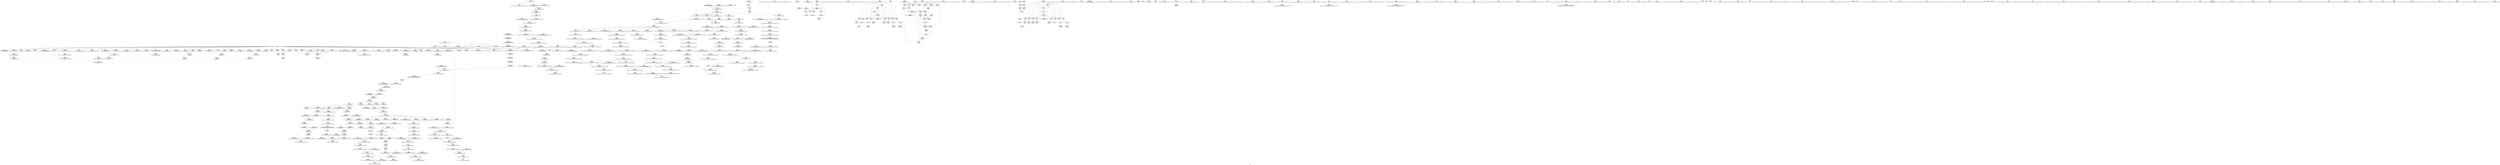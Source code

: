 digraph "SVFG" {
	label="SVFG";

	Node0x55baad4a9030 [shape=record,color=grey,label="{NodeID: 0\nNullPtr}"];
	Node0x55baad4a9030 -> Node0x55baad4c1140[style=solid];
	Node0x55baad4a9030 -> Node0x55baad4c1240[style=solid];
	Node0x55baad4a9030 -> Node0x55baad4c1310[style=solid];
	Node0x55baad4a9030 -> Node0x55baad4c13e0[style=solid];
	Node0x55baad4a9030 -> Node0x55baad4c14b0[style=solid];
	Node0x55baad4a9030 -> Node0x55baad4c1580[style=solid];
	Node0x55baad4a9030 -> Node0x55baad4c1650[style=solid];
	Node0x55baad4a9030 -> Node0x55baad4c1720[style=solid];
	Node0x55baad4a9030 -> Node0x55baad4c17f0[style=solid];
	Node0x55baad4a9030 -> Node0x55baad4c18c0[style=solid];
	Node0x55baad4a9030 -> Node0x55baad4c1990[style=solid];
	Node0x55baad4a9030 -> Node0x55baad4c1a60[style=solid];
	Node0x55baad4a9030 -> Node0x55baad4c1b30[style=solid];
	Node0x55baad4a9030 -> Node0x55baad4c1c00[style=solid];
	Node0x55baad4a9030 -> Node0x55baad4c1cd0[style=solid];
	Node0x55baad4a9030 -> Node0x55baad4c1da0[style=solid];
	Node0x55baad4a9030 -> Node0x55baad4c1e70[style=solid];
	Node0x55baad4a9030 -> Node0x55baad4c1f40[style=solid];
	Node0x55baad4a9030 -> Node0x55baad4c2010[style=solid];
	Node0x55baad4a9030 -> Node0x55baad4c20e0[style=solid];
	Node0x55baad4a9030 -> Node0x55baad4c21b0[style=solid];
	Node0x55baad4a9030 -> Node0x55baad4c2280[style=solid];
	Node0x55baad4a9030 -> Node0x55baad4c2350[style=solid];
	Node0x55baad4a9030 -> Node0x55baad4c2420[style=solid];
	Node0x55baad4a9030 -> Node0x55baad4c24f0[style=solid];
	Node0x55baad4a9030 -> Node0x55baad4c25c0[style=solid];
	Node0x55baad4a9030 -> Node0x55baad4c2690[style=solid];
	Node0x55baad4a9030 -> Node0x55baad4c2760[style=solid];
	Node0x55baad4a9030 -> Node0x55baad4cf170[style=solid];
	Node0x55baad4a9030 -> Node0x55baad4c4800[style=solid];
	Node0x55baad4a9030 -> Node0x55baad4c48d0[style=solid];
	Node0x55baad4a9030 -> Node0x55baad4c49a0[style=solid];
	Node0x55baad4a9030 -> Node0x55baad4e3250[style=solid];
	Node0x55baad4a9030 -> Node0x55baad4e36d0[style=solid];
	Node0x55baad4d4420 [shape=record,color=blue,label="{NodeID: 443\n747\<--743\n__p.addr\<--__p\n_ZNSt16allocator_traitsISaIiEE10deallocateERS0_Pim\n}"];
	Node0x55baad4d4420 -> Node0x55baad4ce0d0[style=dashed];
	Node0x55baad4c9c90 [shape=record,color=purple,label="{NodeID: 277\n652\<--645\n_M_impl3\<--this1\n_ZNSt12_Vector_baseIiSaIiEED2Ev\n}"];
	Node0x55baad4ba740 [shape=record,color=green,label="{NodeID: 111\n697\<--698\n.addr\<--.addr_field_insensitive\n_ZNSt12_Destroy_auxILb1EE9__destroyIPiEEvT_S3_\n}"];
	Node0x55baad4ba740 -> Node0x55baad4d3e70[style=solid];
	Node0x55baad52a460 [shape=record,color=black,label="{NodeID: 886\n863 = PHI(855, )\n2nd arg _ZN9__gnu_cxx13new_allocatorISt6vectorIiSaIiEEE10deallocateEPS3_m }"];
	Node0x55baad52a460 -> Node0x55baad4d5120[style=solid];
	Node0x55baad4c3a30 [shape=record,color=blue,label="{NodeID: 388\n176\<--195\nretval\<--\nmain\n}"];
	Node0x55baad4c3a30 -> Node0x55baad4ca720[style=dashed];
	Node0x55baad4bed00 [shape=record,color=black,label="{NodeID: 222\n777\<--776\n\<--\n_ZN9__gnu_cxx13new_allocatorIiE10deallocateEPim\n}"];
	Node0x55baad4bb090 [shape=record,color=green,label="{NodeID: 56\n200\<--201\n_ZNSt7__cxx1112basic_stringIcSt11char_traitsIcESaIcEEC1Ev\<--_ZNSt7__cxx1112basic_stringIcSt11char_traitsIcESaIcEEC1Ev_field_insensitive\n}"];
	Node0x55baad4e3250 [shape=record,color=grey,label="{NodeID: 665\n817 = cmp(816, 3, )\n}"];
	Node0x55baad4cca10 [shape=record,color=red,label="{NodeID: 333\n517\<--511\n\<--__first.addr\n_ZSt8_DestroyIPSt6vectorIiSaIiEEEvT_S4_\n|{<s0>46}}"];
	Node0x55baad4cca10:s0 -> Node0x55baad52d520[style=solid,color=red];
	Node0x55baad4c21b0 [shape=record,color=black,label="{NodeID: 167\n498\<--3\n\<--dummyVal\n_ZNSt12_Vector_baseISt6vectorIiSaIiEESaIS2_EED2Ev\n}"];
	Node0x55baad4c21b0 -> Node0x55baad4c5020[style=solid];
	Node0x55baad4aa400 [shape=record,color=green,label="{NodeID: 1\n7\<--1\n__dso_handle\<--dummyObj\nGlob }"];
	Node0x55baad4cfc30 [shape=record,color=yellow,style=double,label="{NodeID: 776\nRETMU(7V_2)\npts\{85 \}\nFun[_ZNSt6vectorIS_IiSaIiEESaIS1_EED2Ev]}"];
	Node0x55baad4d44f0 [shape=record,color=blue,label="{NodeID: 444\n749\<--744\n__n.addr\<--__n\n_ZNSt16allocator_traitsISaIiEE10deallocateERS0_Pim\n}"];
	Node0x55baad4d44f0 -> Node0x55baad4ce1a0[style=dashed];
	Node0x55baad4c9d60 [shape=record,color=purple,label="{NodeID: 278\n653\<--645\n_M_start4\<--this1\n_ZNSt12_Vector_baseIiSaIiEED2Ev\n}"];
	Node0x55baad4c9d60 -> Node0x55baad4cd980[style=solid];
	Node0x55baad4ba810 [shape=record,color=green,label="{NodeID: 112\n699\<--700\n.addr1\<--.addr1_field_insensitive\n_ZNSt12_Destroy_auxILb1EE9__destroyIPiEEvT_S3_\n}"];
	Node0x55baad4ba810 -> Node0x55baad4d3f40[style=solid];
	Node0x55baad52a5a0 [shape=record,color=black,label="{NodeID: 887\n628 = PHI(585, )\n0th arg _ZNSt12_Vector_baseIiSaIiEE19_M_get_Tp_allocatorEv }"];
	Node0x55baad52a5a0 -> Node0x55baad4d3990[style=solid];
	Node0x55baad502200 [shape=record,color=yellow,style=double,label="{NodeID: 721\n2V_1 = ENCHI(MR_2V_0)\npts\{100000 100001 100002 \}\nFun[__cxx_global_var_init.1]|{<s0>3}}"];
	Node0x55baad502200:s0 -> Node0x55baad5026f0[style=dashed,color=red];
	Node0x55baad4c3b00 [shape=record,color=blue,label="{NodeID: 389\n186\<--195\ni\<--\nmain\n}"];
	Node0x55baad4c3b00 -> Node0x55baad4fbae0[style=dashed];
	Node0x55baad4bedd0 [shape=record,color=black,label="{NodeID: 223\n790\<--789\n\<--this1\n_ZNSaIiED2Ev\n|{<s0>65}}"];
	Node0x55baad4bedd0:s0 -> Node0x55baad5291c0[style=solid,color=red];
	Node0x55baad4bb190 [shape=record,color=green,label="{NodeID: 57\n203\<--204\n_ZSt7getlineIcSt11char_traitsIcESaIcEERSt13basic_istreamIT_T0_ES7_RNSt7__cxx1112basic_stringIS4_S5_T1_EE\<--_ZSt7getlineIcSt11char_traitsIcESaIcEERSt13basic_istreamIT_T0_ES7_RNSt7__cxx1112basic_stringIS4_S5_T1_EE_field_insensitive\n}"];
	Node0x55baad4e33d0 [shape=record,color=grey,label="{NodeID: 666\n225 = cmp(219, 223, )\n}"];
	Node0x55baad4ccae0 [shape=record,color=red,label="{NodeID: 334\n518\<--513\n\<--__last.addr\n_ZSt8_DestroyIPSt6vectorIiSaIiEEEvT_S4_\n|{<s0>46}}"];
	Node0x55baad4ccae0:s0 -> Node0x55baad52d660[style=solid,color=red];
	Node0x55baad4c2280 [shape=record,color=black,label="{NodeID: 168\n500\<--3\n\<--dummyVal\n_ZNSt12_Vector_baseISt6vectorIiSaIiEESaIS2_EED2Ev\n}"];
	Node0x55baad4c2280 -> Node0x55baad4c50f0[style=solid];
	Node0x55baad4aa4c0 [shape=record,color=green,label="{NodeID: 2\n14\<--1\n.str\<--dummyObj\nGlob }"];
	Node0x55baad4cfd40 [shape=record,color=yellow,style=double,label="{NodeID: 777\nRETMU(9V_1)\npts\{87 \}\nFun[_ZNSt6vectorIS_IiSaIiEESaIS1_EED2Ev]}"];
	Node0x55baad4d45c0 [shape=record,color=blue,label="{NodeID: 445\n766\<--763\nthis.addr\<--this\n_ZN9__gnu_cxx13new_allocatorIiE10deallocateEPim\n}"];
	Node0x55baad4d45c0 -> Node0x55baad4ce270[style=dashed];
	Node0x55baad4c9e30 [shape=record,color=purple,label="{NodeID: 279\n663\<--645\n_M_impl5\<--this1\n_ZNSt12_Vector_baseIiSaIiEED2Ev\n|{<s0>57}}"];
	Node0x55baad4c9e30:s0 -> Node0x55baad529fb0[style=solid,color=red];
	Node0x55baad4ba8e0 [shape=record,color=green,label="{NodeID: 113\n708\<--709\nthis.addr\<--this.addr_field_insensitive\n_ZNSt12_Vector_baseIiSaIiEE13_M_deallocateEPim\n}"];
	Node0x55baad4ba8e0 -> Node0x55baad4cdbf0[style=solid];
	Node0x55baad4ba8e0 -> Node0x55baad4d4010[style=solid];
	Node0x55baad52ae30 [shape=record,color=black,label="{NodeID: 888\n202 = PHI()\n}"];
	Node0x55baad4c3bd0 [shape=record,color=blue,label="{NodeID: 390\n211\<--213\n\<--\nmain\n}"];
	Node0x55baad4c3bd0 -> Node0x55baad4f8fd0[style=dashed];
	Node0x55baad4beea0 [shape=record,color=black,label="{NodeID: 224\n820\<--819\n\<--_M_impl\n_ZNSt12_Vector_baseISt6vectorIiSaIiEESaIS2_EE13_M_deallocateEPS2_m\n|{<s0>66}}"];
	Node0x55baad4beea0:s0 -> Node0x55baad529a40[style=solid,color=red];
	Node0x55baad4bb290 [shape=record,color=green,label="{NodeID: 58\n221\<--222\n_ZNKSt7__cxx1112basic_stringIcSt11char_traitsIcESaIcEE4sizeEv\<--_ZNKSt7__cxx1112basic_stringIcSt11char_traitsIcESaIcEE4sizeEv_field_insensitive\n}"];
	Node0x55baad4e3550 [shape=record,color=grey,label="{NodeID: 667\n535 = cmp(533, 534, )\n}"];
	Node0x55baad4ccbb0 [shape=record,color=red,label="{NodeID: 335\n533\<--526\n\<--__first.addr\n_ZNSt12_Destroy_auxILb0EE9__destroyIPSt6vectorIiSaIiEEEEvT_S6_\n}"];
	Node0x55baad4ccbb0 -> Node0x55baad4e3550[style=solid];
	Node0x55baad4c2350 [shape=record,color=black,label="{NodeID: 169\n597\<--3\n\<--dummyVal\n_ZNSt6vectorIiSaIiEED2Ev\n}"];
	Node0x55baad4aa580 [shape=record,color=green,label="{NodeID: 3\n19\<--1\n_ZSt3cin\<--dummyObj\nGlob }"];
	Node0x55baad4cfe20 [shape=record,color=yellow,style=double,label="{NodeID: 778\nRETMU(11V_1)\npts\{89 \}\nFun[_ZNSt6vectorIS_IiSaIiEESaIS1_EED2Ev]}"];
	Node0x55baad4d4690 [shape=record,color=blue,label="{NodeID: 446\n768\<--764\n__p.addr\<--__p\n_ZN9__gnu_cxx13new_allocatorIiE10deallocateEPim\n}"];
	Node0x55baad4d4690 -> Node0x55baad4ce340[style=dashed];
	Node0x55baad4c9f00 [shape=record,color=purple,label="{NodeID: 280\n673\<--645\n_M_impl6\<--this1\n_ZNSt12_Vector_baseIiSaIiEED2Ev\n|{<s0>58}}"];
	Node0x55baad4c9f00:s0 -> Node0x55baad529fb0[style=solid,color=red];
	Node0x55baad4bf4c0 [shape=record,color=green,label="{NodeID: 114\n710\<--711\n__p.addr\<--__p.addr_field_insensitive\n_ZNSt12_Vector_baseIiSaIiEE13_M_deallocateEPim\n}"];
	Node0x55baad4bf4c0 -> Node0x55baad4cdcc0[style=solid];
	Node0x55baad4bf4c0 -> Node0x55baad4cdd90[style=solid];
	Node0x55baad4bf4c0 -> Node0x55baad4d40e0[style=solid];
	Node0x55baad52af30 [shape=record,color=black,label="{NodeID: 889\n101 = PHI(456, )\n|{<s0>8}}"];
	Node0x55baad52af30:s0 -> Node0x55baad52c8a0[style=solid,color=red];
	Node0x55baad502420 [shape=record,color=yellow,style=double,label="{NodeID: 723\n81V_1 = ENCHI(MR_81V_0)\npts\{572 \}\nFun[_ZNSt6vectorIiSaIiEED2Ev]}"];
	Node0x55baad502420 -> Node0x55baad4d3580[style=dashed];
	Node0x55baad4c3ca0 [shape=record,color=blue,label="{NodeID: 391\n190\<--213\ns5\<--\nmain\n}"];
	Node0x55baad4c3ca0 -> Node0x55baad4cacd0[style=dashed];
	Node0x55baad4c3ca0 -> Node0x55baad4cada0[style=dashed];
	Node0x55baad4c3ca0 -> Node0x55baad4cae70[style=dashed];
	Node0x55baad4c3ca0 -> Node0x55baad4caf40[style=dashed];
	Node0x55baad4c3ca0 -> Node0x55baad4cb010[style=dashed];
	Node0x55baad4c3ca0 -> Node0x55baad4cb0e0[style=dashed];
	Node0x55baad4c3ca0 -> Node0x55baad4cb1b0[style=dashed];
	Node0x55baad4c3ca0 -> Node0x55baad4cb280[style=dashed];
	Node0x55baad4c3ca0 -> Node0x55baad4c44c0[style=dashed];
	Node0x55baad4c3ca0 -> Node0x55baad4fbfe0[style=dashed];
	Node0x55baad4bef70 [shape=record,color=black,label="{NodeID: 225\n834\<--833\n\<--this1\n_ZNSt12_Vector_baseISt6vectorIiSaIiEESaIS2_EE12_Vector_implD2Ev\n|{<s0>67}}"];
	Node0x55baad4bef70:s0 -> Node0x55baad52cda0[style=solid,color=red];
	Node0x55baad4bb390 [shape=record,color=green,label="{NodeID: 59\n257\<--258\n_ZNSt7__cxx1112basic_stringIcSt11char_traitsIcESaIcEEixEm\<--_ZNSt7__cxx1112basic_stringIcSt11char_traitsIcESaIcEEixEm_field_insensitive\n}"];
	Node0x55baad4e36d0 [shape=record,color=grey,label="{NodeID: 668\n719 = cmp(718, 3, )\n}"];
	Node0x55baad4ccc80 [shape=record,color=red,label="{NodeID: 336\n537\<--526\n\<--__first.addr\n_ZNSt12_Destroy_auxILb0EE9__destroyIPSt6vectorIiSaIiEEEEvT_S6_\n|{<s0>47}}"];
	Node0x55baad4ccc80:s0 -> Node0x55baad5289e0[style=solid,color=red];
	Node0x55baad4c2420 [shape=record,color=black,label="{NodeID: 170\n598\<--3\n\<--dummyVal\n_ZNSt6vectorIiSaIiEED2Ev\n}"];
	Node0x55baad4c2420 -> Node0x55baad4d3580[style=solid];
	Node0x55baad4aa640 [shape=record,color=green,label="{NodeID: 4\n20\<--1\n_ZSt4cout\<--dummyObj\nGlob }"];
	Node0x55baad4d4760 [shape=record,color=blue,label="{NodeID: 447\n770\<--765\n.addr\<--\n_ZN9__gnu_cxx13new_allocatorIiE10deallocateEPim\n}"];
	Node0x55baad4c9fd0 [shape=record,color=purple,label="{NodeID: 281\n721\<--717\n_M_impl\<--this1\n_ZNSt12_Vector_baseIiSaIiEE13_M_deallocateEPim\n}"];
	Node0x55baad4c9fd0 -> Node0x55baad4bea90[style=solid];
	Node0x55baad4bf590 [shape=record,color=green,label="{NodeID: 115\n712\<--713\n__n.addr\<--__n.addr_field_insensitive\n_ZNSt12_Vector_baseIiSaIiEE13_M_deallocateEPim\n}"];
	Node0x55baad4bf590 -> Node0x55baad4cde60[style=solid];
	Node0x55baad4bf590 -> Node0x55baad4d41b0[style=solid];
	Node0x55baad52b160 [shape=record,color=black,label="{NodeID: 890\n256 = PHI()\n}"];
	Node0x55baad52b160 -> Node0x55baad4cbb70[style=solid];
	Node0x55baad502500 [shape=record,color=yellow,style=double,label="{NodeID: 724\n83V_1 = ENCHI(MR_83V_0)\npts\{574 \}\nFun[_ZNSt6vectorIiSaIiEED2Ev]}"];
	Node0x55baad502500 -> Node0x55baad4d3650[style=dashed];
	Node0x55baad4c3d70 [shape=record,color=blue,label="{NodeID: 392\n192\<--195\nt\<--\nmain\n}"];
	Node0x55baad4c3d70 -> Node0x55baad4cb350[style=dashed];
	Node0x55baad4c3d70 -> Node0x55baad4cb420[style=dashed];
	Node0x55baad4c3d70 -> Node0x55baad4cb4f0[style=dashed];
	Node0x55baad4c3d70 -> Node0x55baad4cb5c0[style=dashed];
	Node0x55baad4c3d70 -> Node0x55baad4cb690[style=dashed];
	Node0x55baad4c3d70 -> Node0x55baad4cb760[style=dashed];
	Node0x55baad4c3d70 -> Node0x55baad4cb830[style=dashed];
	Node0x55baad4c3d70 -> Node0x55baad4cb900[style=dashed];
	Node0x55baad4c3d70 -> Node0x55baad4cb9d0[style=dashed];
	Node0x55baad4c3d70 -> Node0x55baad4c3d70[style=dashed];
	Node0x55baad4c3d70 -> Node0x55baad4c43f0[style=dashed];
	Node0x55baad4c3d70 -> Node0x55baad4fc4e0[style=dashed];
	Node0x55baad4bf040 [shape=record,color=black,label="{NodeID: 226\n853\<--852\n\<--\n_ZNSt16allocator_traitsISaISt6vectorIiSaIiEEEE10deallocateERS3_PS2_m\n|{<s0>68}}"];
	Node0x55baad4bf040:s0 -> Node0x55baad52a240[style=solid,color=red];
	Node0x55baad4bb490 [shape=record,color=green,label="{NodeID: 60\n323\<--324\n_ZStlsISt11char_traitsIcEERSt13basic_ostreamIcT_ES5_PKc\<--_ZStlsISt11char_traitsIcEERSt13basic_ostreamIcT_ES5_PKc_field_insensitive\n}"];
	Node0x55baad4ccd50 [shape=record,color=red,label="{NodeID: 337\n545\<--526\n\<--__first.addr\n_ZNSt12_Destroy_auxILb0EE9__destroyIPSt6vectorIiSaIiEEEEvT_S6_\n}"];
	Node0x55baad4ccd50 -> Node0x55baad4c9470[style=solid];
	Node0x55baad4c24f0 [shape=record,color=black,label="{NodeID: 171\n600\<--3\n\<--dummyVal\n_ZNSt6vectorIiSaIiEED2Ev\n}"];
	Node0x55baad4c24f0 -> Node0x55baad4d3650[style=solid];
	Node0x55baad4aa700 [shape=record,color=green,label="{NodeID: 5\n21\<--1\n.str.3\<--dummyObj\nGlob }"];
	Node0x55baad4d0010 [shape=record,color=yellow,style=double,label="{NodeID: 780\nRETMU(2V_2)\npts\{100000 100001 100002 \}\nFun[_GLOBAL__sub_I_RalphFurmaniak_2_0.cpp]}"];
	Node0x55baad4d4830 [shape=record,color=blue,label="{NodeID: 448\n786\<--785\nthis.addr\<--this\n_ZNSaIiED2Ev\n}"];
	Node0x55baad4d4830 -> Node0x55baad4ce410[style=dashed];
	Node0x55baad4ca0a0 [shape=record,color=purple,label="{NodeID: 282\n819\<--815\n_M_impl\<--this1\n_ZNSt12_Vector_baseISt6vectorIiSaIiEESaIS2_EE13_M_deallocateEPS2_m\n}"];
	Node0x55baad4ca0a0 -> Node0x55baad4beea0[style=solid];
	Node0x55baad4bf660 [shape=record,color=green,label="{NodeID: 116\n726\<--727\n_ZNSt16allocator_traitsISaIiEE10deallocateERS0_Pim\<--_ZNSt16allocator_traitsISaIiEE10deallocateERS0_Pim_field_insensitive\n}"];
	Node0x55baad52b230 [shape=record,color=black,label="{NodeID: 891\n264 = PHI()\n}"];
	Node0x55baad52b230 -> Node0x55baad4cbc40[style=solid];
	Node0x55baad4c3e40 [shape=record,color=blue,label="{NodeID: 393\n248\<--242\narrayidx21\<--\nmain\n}"];
	Node0x55baad4c3e40 -> Node0x55baad4cbaa0[style=dashed];
	Node0x55baad4c3e40 -> Node0x55baad4cbd10[style=dashed];
	Node0x55baad4c3e40 -> Node0x55baad4cbde0[style=dashed];
	Node0x55baad4c3e40 -> Node0x55baad4c3e40[style=dashed];
	Node0x55baad4c3e40 -> Node0x55baad4c3f10[style=dashed];
	Node0x55baad4c3e40 -> Node0x55baad4f8fd0[style=dashed];
	Node0x55baad4bf110 [shape=record,color=black,label="{NodeID: 227\n875\<--874\n\<--\n_ZN9__gnu_cxx13new_allocatorISt6vectorIiSaIiEEE10deallocateEPS3_m\n}"];
	Node0x55baad4bb590 [shape=record,color=green,label="{NodeID: 61\n328\<--329\n_ZNSolsEi\<--_ZNSolsEi_field_insensitive\n}"];
	Node0x55baad4cce20 [shape=record,color=red,label="{NodeID: 338\n534\<--528\n\<--__last.addr\n_ZNSt12_Destroy_auxILb0EE9__destroyIPSt6vectorIiSaIiEEEEvT_S6_\n}"];
	Node0x55baad4cce20 -> Node0x55baad4e3550[style=solid];
	Node0x55baad4c25c0 [shape=record,color=black,label="{NodeID: 172\n668\<--3\n\<--dummyVal\n_ZNSt12_Vector_baseIiSaIiEED2Ev\n}"];
	Node0x55baad4aa7c0 [shape=record,color=green,label="{NodeID: 6\n23\<--1\n.str.4\<--dummyObj\nGlob }"];
	Node0x55baad4d4900 [shape=record,color=blue,label="{NodeID: 449\n797\<--796\nthis.addr\<--this\n_ZN9__gnu_cxx13new_allocatorIiED2Ev\n}"];
	Node0x55baad4d4900 -> Node0x55baad4ce4e0[style=dashed];
	Node0x55baad4ca170 [shape=record,color=red,label="{NodeID: 283\n69\<--66\nthis1\<--this.addr\n_ZNSt6vectorIS_IiSaIiEESaIS1_EEC2Ev\n}"];
	Node0x55baad4ca170 -> Node0x55baad4c2c30[style=solid];
	Node0x55baad4bf730 [shape=record,color=green,label="{NodeID: 117\n732\<--733\nthis.addr\<--this.addr_field_insensitive\n_ZNSt12_Vector_baseIiSaIiEE12_Vector_implD2Ev\n}"];
	Node0x55baad4bf730 -> Node0x55baad4cdf30[style=solid];
	Node0x55baad4bf730 -> Node0x55baad4d4280[style=solid];
	Node0x55baad52b300 [shape=record,color=black,label="{NodeID: 892\n39 = PHI()\n}"];
	Node0x55baad5026f0 [shape=record,color=yellow,style=double,label="{NodeID: 726\n2V_1 = ENCHI(MR_2V_0)\npts\{100000 100001 100002 \}\nFun[_ZNSt6vectorIS_IiSaIiEESaIS1_EEC2Ev]|{<s0>5}}"];
	Node0x55baad5026f0:s0 -> Node0x55baad504260[style=dashed,color=red];
	Node0x55baad4c3f10 [shape=record,color=blue,label="{NodeID: 394\n283\<--285\narrayidx43\<--add44\nmain\n}"];
	Node0x55baad4c3f10 -> Node0x55baad4cbeb0[style=dashed];
	Node0x55baad4c3f10 -> Node0x55baad4c3fe0[style=dashed];
	Node0x55baad4bf1e0 [shape=record,color=black,label="{NodeID: 228\n884\<--883\n\<--this1\n_ZNSaISt6vectorIiSaIiEEED2Ev\n|{<s0>70}}"];
	Node0x55baad4bf1e0:s0 -> Node0x55baad52b890[style=solid,color=red];
	Node0x55baad4bb690 [shape=record,color=green,label="{NodeID: 62\n339\<--340\nprintf\<--printf_field_insensitive\n}"];
	Node0x55baad4ccef0 [shape=record,color=red,label="{NodeID: 339\n555\<--552\n\<--__pointer.addr\n_ZSt8_DestroyISt6vectorIiSaIiEEEvPT_\n|{<s0>49}}"];
	Node0x55baad4ccef0:s0 -> Node0x55baad52b670[style=solid,color=red];
	Node0x55baad4c2690 [shape=record,color=black,label="{NodeID: 173\n669\<--3\n\<--dummyVal\n_ZNSt12_Vector_baseIiSaIiEED2Ev\n}"];
	Node0x55baad4c2690 -> Node0x55baad4d3b30[style=solid];
	Node0x55baad4aa880 [shape=record,color=green,label="{NodeID: 7\n25\<--1\n.str.5\<--dummyObj\nGlob }"];
	Node0x55baad4d49d0 [shape=record,color=blue,label="{NodeID: 450\n806\<--803\nthis.addr\<--this\n_ZNSt12_Vector_baseISt6vectorIiSaIiEESaIS2_EE13_M_deallocateEPS2_m\n}"];
	Node0x55baad4d49d0 -> Node0x55baad4ce5b0[style=dashed];
	Node0x55baad4ca240 [shape=record,color=red,label="{NodeID: 284\n91\<--84\nthis1\<--this.addr\n_ZNSt6vectorIS_IiSaIiEESaIS1_EED2Ev\n}"];
	Node0x55baad4ca240 -> Node0x55baad4c2d00[style=solid];
	Node0x55baad4ca240 -> Node0x55baad4c2dd0[style=solid];
	Node0x55baad4ca240 -> Node0x55baad4c2ea0[style=solid];
	Node0x55baad4ca240 -> Node0x55baad4c2f70[style=solid];
	Node0x55baad4ca240 -> Node0x55baad4c3040[style=solid];
	Node0x55baad4bf800 [shape=record,color=green,label="{NodeID: 118\n738\<--739\n_ZNSaIiED2Ev\<--_ZNSaIiED2Ev_field_insensitive\n}"];
	Node0x55baad52b3d0 [shape=record,color=black,label="{NodeID: 893\n829 = PHI(492, 502, )\n0th arg _ZNSt12_Vector_baseISt6vectorIiSaIiEESaIS2_EE12_Vector_implD2Ev }"];
	Node0x55baad52b3d0 -> Node0x55baad4d4c40[style=solid];
	Node0x55baad4c3fe0 [shape=record,color=blue,label="{NodeID: 395\n292\<--294\narrayidx48\<--rem\nmain\n}"];
	Node0x55baad4c3fe0 -> Node0x55baad4cbaa0[style=dashed];
	Node0x55baad4c3fe0 -> Node0x55baad4c3e40[style=dashed];
	Node0x55baad4c3fe0 -> Node0x55baad4f8fd0[style=dashed];
	Node0x55baad4bf2b0 [shape=record,color=purple,label="{NodeID: 229\n38\<--4\n\<--_ZStL8__ioinit\n__cxx_global_var_init\n}"];
	Node0x55baad4bb790 [shape=record,color=green,label="{NodeID: 63\n381\<--382\nthis.addr\<--this.addr_field_insensitive\n_ZNSt12_Vector_baseISt6vectorIiSaIiEESaIS2_EEC2Ev\n}"];
	Node0x55baad4bb790 -> Node0x55baad4cc050[style=solid];
	Node0x55baad4bb790 -> Node0x55baad4c4660[style=solid];
	Node0x55baad4ccfc0 [shape=record,color=red,label="{NodeID: 340\n565\<--562\n\<--__r.addr\n_ZSt11__addressofISt6vectorIiSaIiEEEPT_RS3_\n}"];
	Node0x55baad4ccfc0 -> Node0x55baad4be270[style=solid];
	Node0x55baad4c2760 [shape=record,color=black,label="{NodeID: 174\n671\<--3\n\<--dummyVal\n_ZNSt12_Vector_baseIiSaIiEED2Ev\n}"];
	Node0x55baad4c2760 -> Node0x55baad4d3c00[style=solid];
	Node0x55baad4aa940 [shape=record,color=green,label="{NodeID: 8\n28\<--1\n\<--dummyObj\nCan only get source location for instruction, argument, global var or function.}"];
	Node0x55baad4d4aa0 [shape=record,color=blue,label="{NodeID: 451\n808\<--804\n__p.addr\<--__p\n_ZNSt12_Vector_baseISt6vectorIiSaIiEESaIS2_EE13_M_deallocateEPS2_m\n}"];
	Node0x55baad4d4aa0 -> Node0x55baad4ce680[style=dashed];
	Node0x55baad4d4aa0 -> Node0x55baad4ce750[style=dashed];
	Node0x55baad4ca310 [shape=record,color=red,label="{NodeID: 285\n120\<--86\nexn\<--exn.slot\n_ZNSt6vectorIS_IiSaIiEESaIS1_EED2Ev\n|{<s0>11}}"];
	Node0x55baad4ca310:s0 -> Node0x55baad528b20[style=solid,color=red];
	Node0x55baad4bf900 [shape=record,color=green,label="{NodeID: 119\n745\<--746\n__a.addr\<--__a.addr_field_insensitive\n_ZNSt16allocator_traitsISaIiEE10deallocateERS0_Pim\n}"];
	Node0x55baad4bf900 -> Node0x55baad4ce000[style=solid];
	Node0x55baad4bf900 -> Node0x55baad4d4350[style=solid];
	Node0x55baad52b670 [shape=record,color=black,label="{NodeID: 894\n568 = PHI(555, )\n0th arg _ZNSt6vectorIiSaIiEED2Ev }"];
	Node0x55baad52b670 -> Node0x55baad4d34b0[style=solid];
	Node0x55baad4c40b0 [shape=record,color=blue,label="{NodeID: 396\n182\<--299\nexn.slot\<--\nmain\n}"];
	Node0x55baad4c40b0 -> Node0x55baad4ca8c0[style=dashed];
	Node0x55baad4bf380 [shape=record,color=purple,label="{NodeID: 230\n135\<--14\n\<--.str\n__cxx_global_var_init.2\n}"];
	Node0x55baad4bb860 [shape=record,color=green,label="{NodeID: 64\n387\<--388\n_ZNSt12_Vector_baseISt6vectorIiSaIiEESaIS2_EE12_Vector_implC2Ev\<--_ZNSt12_Vector_baseISt6vectorIiSaIiEESaIS2_EE12_Vector_implC2Ev_field_insensitive\n}"];
	Node0x55baad4cd090 [shape=record,color=red,label="{NodeID: 341\n576\<--569\nthis1\<--this.addr\n_ZNSt6vectorIiSaIiEED2Ev\n}"];
	Node0x55baad4cd090 -> Node0x55baad4be340[style=solid];
	Node0x55baad4cd090 -> Node0x55baad4be410[style=solid];
	Node0x55baad4cd090 -> Node0x55baad4be4e0[style=solid];
	Node0x55baad4cd090 -> Node0x55baad4be5b0[style=solid];
	Node0x55baad4cd090 -> Node0x55baad4be680[style=solid];
	Node0x55baad4c2830 [shape=record,color=black,label="{NodeID: 175\n9\<--8\n\<--words\nCan only get source location for instruction, argument, global var or function.}"];
	Node0x55baad4aaa00 [shape=record,color=green,label="{NodeID: 9\n195\<--1\n\<--dummyObj\nCan only get source location for instruction, argument, global var or function.}"];
	Node0x55baad4d4b70 [shape=record,color=blue,label="{NodeID: 452\n810\<--805\n__n.addr\<--__n\n_ZNSt12_Vector_baseISt6vectorIiSaIiEESaIS2_EE13_M_deallocateEPS2_m\n}"];
	Node0x55baad4d4b70 -> Node0x55baad4ce820[style=dashed];
	Node0x55baad4ca3e0 [shape=record,color=red,label="{NodeID: 286\n95\<--94\n\<--_M_start\n_ZNSt6vectorIS_IiSaIiEESaIS1_EED2Ev\n|{<s0>8}}"];
	Node0x55baad4ca3e0:s0 -> Node0x55baad52c620[style=solid,color=red];
	Node0x55baad4bf9d0 [shape=record,color=green,label="{NodeID: 120\n747\<--748\n__p.addr\<--__p.addr_field_insensitive\n_ZNSt16allocator_traitsISaIiEE10deallocateERS0_Pim\n}"];
	Node0x55baad4bf9d0 -> Node0x55baad4ce0d0[style=solid];
	Node0x55baad4bf9d0 -> Node0x55baad4d4420[style=solid];
	Node0x55baad52b780 [shape=record,color=black,label="{NodeID: 895\n65 = PHI(8, )\n0th arg _ZNSt6vectorIS_IiSaIiEESaIS1_EEC2Ev }"];
	Node0x55baad52b780 -> Node0x55baad4cf270[style=solid];
	Node0x55baad4c4180 [shape=record,color=blue,label="{NodeID: 397\n184\<--301\nehselector.slot\<--\nmain\n}"];
	Node0x55baad4c4180 -> Node0x55baad4ca990[style=dashed];
	Node0x55baad4c7710 [shape=record,color=purple,label="{NodeID: 231\n211\<--16\n\<--cnt\nmain\n}"];
	Node0x55baad4c7710 -> Node0x55baad4c3bd0[style=solid];
	Node0x55baad4bb960 [shape=record,color=green,label="{NodeID: 65\n393\<--394\n__cxa_begin_catch\<--__cxa_begin_catch_field_insensitive\n}"];
	Node0x55baad4cd160 [shape=record,color=red,label="{NodeID: 342\n605\<--571\nexn\<--exn.slot\n_ZNSt6vectorIiSaIiEED2Ev\n|{<s0>54}}"];
	Node0x55baad4cd160:s0 -> Node0x55baad528b20[style=solid,color=red];
	Node0x55baad4c2930 [shape=record,color=black,label="{NodeID: 176\n12\<--11\n\<--_Z6targetB5cxx11\nCan only get source location for instruction, argument, global var or function.}"];
	Node0x55baad4aaac0 [shape=record,color=green,label="{NodeID: 10\n213\<--1\n\<--dummyObj\nCan only get source location for instruction, argument, global var or function.}"];
	Node0x55baad4d4c40 [shape=record,color=blue,label="{NodeID: 453\n830\<--829\nthis.addr\<--this\n_ZNSt12_Vector_baseISt6vectorIiSaIiEESaIS2_EE12_Vector_implD2Ev\n}"];
	Node0x55baad4d4c40 -> Node0x55baad4ce8f0[style=dashed];
	Node0x55baad4ca4b0 [shape=record,color=red,label="{NodeID: 287\n99\<--98\n\<--_M_finish\n_ZNSt6vectorIS_IiSaIiEESaIS1_EED2Ev\n|{<s0>8}}"];
	Node0x55baad4ca4b0:s0 -> Node0x55baad52c760[style=solid,color=red];
	Node0x55baad4bfaa0 [shape=record,color=green,label="{NodeID: 121\n749\<--750\n__n.addr\<--__n.addr_field_insensitive\n_ZNSt16allocator_traitsISaIiEE10deallocateERS0_Pim\n}"];
	Node0x55baad4bfaa0 -> Node0x55baad4ce1a0[style=solid];
	Node0x55baad4bfaa0 -> Node0x55baad4d44f0[style=solid];
	Node0x55baad52b890 [shape=record,color=black,label="{NodeID: 896\n890 = PHI(884, )\n0th arg _ZN9__gnu_cxx13new_allocatorISt6vectorIiSaIiEEED2Ev }"];
	Node0x55baad52b890 -> Node0x55baad4d52c0[style=solid];
	Node0x55baad4c4250 [shape=record,color=blue,label="{NodeID: 398\n182\<--305\nexn.slot\<--\nmain\n}"];
	Node0x55baad4c4250 -> Node0x55baad4ca8c0[style=dashed];
	Node0x55baad4c77a0 [shape=record,color=purple,label="{NodeID: 232\n238\<--16\narrayidx\<--cnt\nmain\n}"];
	Node0x55baad4bba60 [shape=record,color=green,label="{NodeID: 66\n396\<--397\n_ZSt9terminatev\<--_ZSt9terminatev_field_insensitive\n}"];
	Node0x55baad4cd230 [shape=record,color=red,label="{NodeID: 343\n580\<--579\n\<--_M_start\n_ZNSt6vectorIiSaIiEED2Ev\n|{<s0>51}}"];
	Node0x55baad4cd230:s0 -> Node0x55baad52c260[style=solid,color=red];
	Node0x55baad4c2a30 [shape=record,color=black,label="{NodeID: 177\n40\<--41\n\<--_ZNSt8ios_base4InitD1Ev\nCan only get source location for instruction, argument, global var or function.}"];
	Node0x55baad4aab80 [shape=record,color=green,label="{NodeID: 11\n224\<--1\n\<--dummyObj\nCan only get source location for instruction, argument, global var or function.}"];
	Node0x55baad4d4d10 [shape=record,color=blue,label="{NodeID: 454\n843\<--840\n__a.addr\<--__a\n_ZNSt16allocator_traitsISaISt6vectorIiSaIiEEEE10deallocateERS3_PS2_m\n}"];
	Node0x55baad4d4d10 -> Node0x55baad4ce9c0[style=dashed];
	Node0x55baad4ca580 [shape=record,color=red,label="{NodeID: 288\n153\<--128\nexn\<--exn.slot\n__cxx_global_var_init.2\n}"];
	Node0x55baad4bfb70 [shape=record,color=green,label="{NodeID: 122\n759\<--760\n_ZN9__gnu_cxx13new_allocatorIiE10deallocateEPim\<--_ZN9__gnu_cxx13new_allocatorIiE10deallocateEPim_field_insensitive\n}"];
	Node0x55baad52b9a0 [shape=record,color=black,label="{NodeID: 897\n509 = PHI(450, )\n0th arg _ZSt8_DestroyIPSt6vectorIiSaIiEEEvT_S4_ }"];
	Node0x55baad52b9a0 -> Node0x55baad4c51c0[style=solid];
	Node0x55baad4c4320 [shape=record,color=blue,label="{NodeID: 399\n184\<--307\nehselector.slot\<--\nmain\n}"];
	Node0x55baad4c4320 -> Node0x55baad4ca990[style=dashed];
	Node0x55baad4c7870 [shape=record,color=purple,label="{NodeID: 233\n241\<--16\narrayidx17\<--cnt\nmain\n}"];
	Node0x55baad4c7870 -> Node0x55baad4cbaa0[style=solid];
	Node0x55baad4bbb60 [shape=record,color=green,label="{NodeID: 67\n404\<--405\nthis.addr\<--this.addr_field_insensitive\n_ZNSt12_Vector_baseISt6vectorIiSaIiEESaIS2_EE12_Vector_implC2Ev\n}"];
	Node0x55baad4bbb60 -> Node0x55baad4cc120[style=solid];
	Node0x55baad4bbb60 -> Node0x55baad4c4730[style=solid];
	Node0x55baad4cd300 [shape=record,color=red,label="{NodeID: 344\n584\<--583\n\<--_M_finish\n_ZNSt6vectorIiSaIiEED2Ev\n|{<s0>51}}"];
	Node0x55baad4cd300:s0 -> Node0x55baad52c3a0[style=solid,color=red];
	Node0x55baad4c2b30 [shape=record,color=black,label="{NodeID: 178\n61\<--62\n\<--_ZNSt6vectorIS_IiSaIiEESaIS1_EED2Ev\nCan only get source location for instruction, argument, global var or function.}"];
	Node0x55baad4aac40 [shape=record,color=green,label="{NodeID: 12\n295\<--1\n\<--dummyObj\nCan only get source location for instruction, argument, global var or function.}"];
	Node0x55baad4d4de0 [shape=record,color=blue,label="{NodeID: 455\n845\<--841\n__p.addr\<--__p\n_ZNSt16allocator_traitsISaISt6vectorIiSaIiEEEE10deallocateERS3_PS2_m\n}"];
	Node0x55baad4d4de0 -> Node0x55baad4cea90[style=dashed];
	Node0x55baad4ca650 [shape=record,color=red,label="{NodeID: 289\n154\<--130\nsel\<--ehselector.slot\n__cxx_global_var_init.2\n}"];
	Node0x55baad4bfc70 [shape=record,color=green,label="{NodeID: 123\n766\<--767\nthis.addr\<--this.addr_field_insensitive\n_ZN9__gnu_cxx13new_allocatorIiE10deallocateEPim\n}"];
	Node0x55baad4bfc70 -> Node0x55baad4ce270[style=solid];
	Node0x55baad4bfc70 -> Node0x55baad4d45c0[style=solid];
	Node0x55baad52bae0 [shape=record,color=black,label="{NodeID: 898\n510 = PHI(451, )\n1st arg _ZSt8_DestroyIPSt6vectorIiSaIiEEEvT_S4_ }"];
	Node0x55baad52bae0 -> Node0x55baad4c5290[style=solid];
	Node0x55baad4c43f0 [shape=record,color=blue,label="{NodeID: 400\n192\<--313\nt\<--inc\nmain\n}"];
	Node0x55baad4c43f0 -> Node0x55baad4cb350[style=dashed];
	Node0x55baad4c43f0 -> Node0x55baad4cb420[style=dashed];
	Node0x55baad4c43f0 -> Node0x55baad4cb4f0[style=dashed];
	Node0x55baad4c43f0 -> Node0x55baad4cb5c0[style=dashed];
	Node0x55baad4c43f0 -> Node0x55baad4cb690[style=dashed];
	Node0x55baad4c43f0 -> Node0x55baad4cb760[style=dashed];
	Node0x55baad4c43f0 -> Node0x55baad4cb830[style=dashed];
	Node0x55baad4c43f0 -> Node0x55baad4cb900[style=dashed];
	Node0x55baad4c43f0 -> Node0x55baad4cb9d0[style=dashed];
	Node0x55baad4c43f0 -> Node0x55baad4c3d70[style=dashed];
	Node0x55baad4c43f0 -> Node0x55baad4c43f0[style=dashed];
	Node0x55baad4c43f0 -> Node0x55baad4fc4e0[style=dashed];
	Node0x55baad4c7940 [shape=record,color=purple,label="{NodeID: 234\n245\<--16\narrayidx19\<--cnt\nmain\n}"];
	Node0x55baad4bbc30 [shape=record,color=green,label="{NodeID: 68\n410\<--411\n_ZNSaISt6vectorIiSaIiEEEC2Ev\<--_ZNSaISt6vectorIiSaIiEEEC2Ev_field_insensitive\n}"];
	Node0x55baad4cd3d0 [shape=record,color=red,label="{NodeID: 345\n621\<--612\n\<--__first.addr\n_ZSt8_DestroyIPiiEvT_S1_RSaIT0_E\n|{<s0>55}}"];
	Node0x55baad4cd3d0:s0 -> Node0x55baad528fa0[style=solid,color=red];
	Node0x55baad4c2c30 [shape=record,color=black,label="{NodeID: 179\n70\<--69\n\<--this1\n_ZNSt6vectorIS_IiSaIiEESaIS1_EEC2Ev\n|{<s0>5}}"];
	Node0x55baad4c2c30:s0 -> Node0x55baad52cee0[style=solid,color=red];
	Node0x55baad4aad00 [shape=record,color=green,label="{NodeID: 13\n488\<--1\n\<--dummyObj\nCan only get source location for instruction, argument, global var or function.}"];
	Node0x55baad4d4eb0 [shape=record,color=blue,label="{NodeID: 456\n847\<--842\n__n.addr\<--__n\n_ZNSt16allocator_traitsISaISt6vectorIiSaIiEEEE10deallocateERS3_PS2_m\n}"];
	Node0x55baad4d4eb0 -> Node0x55baad4ceb60[style=dashed];
	Node0x55baad4ca720 [shape=record,color=red,label="{NodeID: 290\n348\<--176\n\<--retval\nmain\n}"];
	Node0x55baad4ca720 -> Node0x55baad4bdcc0[style=solid];
	Node0x55baad4bfd40 [shape=record,color=green,label="{NodeID: 124\n768\<--769\n__p.addr\<--__p.addr_field_insensitive\n_ZN9__gnu_cxx13new_allocatorIiE10deallocateEPim\n}"];
	Node0x55baad4bfd40 -> Node0x55baad4ce340[style=solid];
	Node0x55baad4bfd40 -> Node0x55baad4d4690[style=solid];
	Node0x55baad52bc20 [shape=record,color=black,label="{NodeID: 899\n705 = PHI(645, )\n0th arg _ZNSt12_Vector_baseIiSaIiEE13_M_deallocateEPim }"];
	Node0x55baad52bc20 -> Node0x55baad4d4010[style=solid];
	Node0x55baad4c44c0 [shape=record,color=blue,label="{NodeID: 401\n190\<--318\ns5\<--inc50\nmain\n}"];
	Node0x55baad4c44c0 -> Node0x55baad4cacd0[style=dashed];
	Node0x55baad4c44c0 -> Node0x55baad4cada0[style=dashed];
	Node0x55baad4c44c0 -> Node0x55baad4cae70[style=dashed];
	Node0x55baad4c44c0 -> Node0x55baad4caf40[style=dashed];
	Node0x55baad4c44c0 -> Node0x55baad4cb010[style=dashed];
	Node0x55baad4c44c0 -> Node0x55baad4cb0e0[style=dashed];
	Node0x55baad4c44c0 -> Node0x55baad4cb1b0[style=dashed];
	Node0x55baad4c44c0 -> Node0x55baad4cb280[style=dashed];
	Node0x55baad4c44c0 -> Node0x55baad4c44c0[style=dashed];
	Node0x55baad4c44c0 -> Node0x55baad4fbfe0[style=dashed];
	Node0x55baad4c7a10 [shape=record,color=purple,label="{NodeID: 235\n248\<--16\narrayidx21\<--cnt\nmain\n}"];
	Node0x55baad4c7a10 -> Node0x55baad4c3e40[style=solid];
	Node0x55baad4bbd30 [shape=record,color=green,label="{NodeID: 69\n421\<--422\nthis.addr\<--this.addr_field_insensitive\n_ZNSaISt6vectorIiSaIiEEEC2Ev\n}"];
	Node0x55baad4bbd30 -> Node0x55baad4cc1f0[style=solid];
	Node0x55baad4bbd30 -> Node0x55baad4c4a70[style=solid];
	Node0x55baad4fbae0 [shape=record,color=black,label="{NodeID: 678\nMR_25V_3 = PHI(MR_25V_4, MR_25V_2, )\npts\{187 \}\n}"];
	Node0x55baad4fbae0 -> Node0x55baad4caa60[style=dashed];
	Node0x55baad4fbae0 -> Node0x55baad4cab30[style=dashed];
	Node0x55baad4fbae0 -> Node0x55baad4cac00[style=dashed];
	Node0x55baad4fbae0 -> Node0x55baad4c4590[style=dashed];
	Node0x55baad4cd4a0 [shape=record,color=red,label="{NodeID: 346\n622\<--614\n\<--__last.addr\n_ZSt8_DestroyIPiiEvT_S1_RSaIT0_E\n|{<s0>55}}"];
	Node0x55baad4cd4a0:s0 -> Node0x55baad5290b0[style=solid,color=red];
	Node0x55baad4c2d00 [shape=record,color=black,label="{NodeID: 180\n92\<--91\n\<--this1\n_ZNSt6vectorIS_IiSaIiEESaIS1_EED2Ev\n}"];
	Node0x55baad4c2d00 -> Node0x55baad4c86a0[style=solid];
	Node0x55baad4c2d00 -> Node0x55baad4c8770[style=solid];
	Node0x55baad4aadc0 [shape=record,color=green,label="{NodeID: 14\n659\<--1\n\<--dummyObj\nCan only get source location for instruction, argument, global var or function.}"];
	Node0x55baad4d4f80 [shape=record,color=blue,label="{NodeID: 457\n864\<--861\nthis.addr\<--this\n_ZN9__gnu_cxx13new_allocatorISt6vectorIiSaIiEEE10deallocateEPS3_m\n}"];
	Node0x55baad4d4f80 -> Node0x55baad4cec30[style=dashed];
	Node0x55baad4ca7f0 [shape=record,color=red,label="{NodeID: 291\n208\<--178\n\<--N\nmain\n}"];
	Node0x55baad4ca7f0 -> Node0x55baad4e30d0[style=solid];
	Node0x55baad4bfe10 [shape=record,color=green,label="{NodeID: 125\n770\<--771\n.addr\<--.addr_field_insensitive\n_ZN9__gnu_cxx13new_allocatorIiE10deallocateEPim\n}"];
	Node0x55baad4bfe10 -> Node0x55baad4d4760[style=solid];
	Node0x55baad52bd60 [shape=record,color=black,label="{NodeID: 900\n706 = PHI(648, )\n1st arg _ZNSt12_Vector_baseIiSaIiEE13_M_deallocateEPim }"];
	Node0x55baad52bd60 -> Node0x55baad4d40e0[style=solid];
	Node0x55baad4c4590 [shape=record,color=blue,label="{NodeID: 402\n186\<--344\ni\<--inc66\nmain\n}"];
	Node0x55baad4c4590 -> Node0x55baad4fbae0[style=dashed];
	Node0x55baad4c7ae0 [shape=record,color=purple,label="{NodeID: 236\n272\<--16\narrayidx36\<--cnt\nmain\n}"];
	Node0x55baad4bbe00 [shape=record,color=green,label="{NodeID: 70\n427\<--428\n_ZN9__gnu_cxx13new_allocatorISt6vectorIiSaIiEEEC2Ev\<--_ZN9__gnu_cxx13new_allocatorISt6vectorIiSaIiEEEC2Ev_field_insensitive\n}"];
	Node0x55baad50e470 [shape=record,color=yellow,style=double,label="{NodeID: 845\n2V_2 = CSCHI(MR_2V_1)\npts\{100000 100001 100002 \}\nCS[]|{<s0>72}}"];
	Node0x55baad50e470:s0 -> Node0x55baad50e890[style=dashed,color=blue];
	Node0x55baad4fbfe0 [shape=record,color=black,label="{NodeID: 679\nMR_27V_2 = PHI(MR_27V_4, MR_27V_1, )\npts\{191 \}\n}"];
	Node0x55baad4fbfe0 -> Node0x55baad4c3ca0[style=dashed];
	Node0x55baad4cd570 [shape=record,color=red,label="{NodeID: 347\n632\<--629\nthis1\<--this.addr\n_ZNSt12_Vector_baseIiSaIiEE19_M_get_Tp_allocatorEv\n}"];
	Node0x55baad4cd570 -> Node0x55baad4c9880[style=solid];
	Node0x55baad4c2dd0 [shape=record,color=black,label="{NodeID: 181\n96\<--91\n\<--this1\n_ZNSt6vectorIS_IiSaIiEESaIS1_EED2Ev\n}"];
	Node0x55baad4c2dd0 -> Node0x55baad4c8840[style=solid];
	Node0x55baad4c2dd0 -> Node0x55baad4c8910[style=solid];
	Node0x55baad4aae80 [shape=record,color=green,label="{NodeID: 15\n4\<--6\n_ZStL8__ioinit\<--_ZStL8__ioinit_field_insensitive\nGlob }"];
	Node0x55baad4aae80 -> Node0x55baad4bf2b0[style=solid];
	Node0x55baad4d5050 [shape=record,color=blue,label="{NodeID: 458\n866\<--862\n__p.addr\<--__p\n_ZN9__gnu_cxx13new_allocatorISt6vectorIiSaIiEEE10deallocateEPS3_m\n}"];
	Node0x55baad4d5050 -> Node0x55baad4ced00[style=dashed];
	Node0x55baad4ca8c0 [shape=record,color=red,label="{NodeID: 292\n352\<--182\nexn\<--exn.slot\nmain\n}"];
	Node0x55baad4bfee0 [shape=record,color=green,label="{NodeID: 126\n779\<--780\n_ZdlPv\<--_ZdlPv_field_insensitive\n}"];
	Node0x55baad52bea0 [shape=record,color=black,label="{NodeID: 901\n707 = PHI(658, )\n2nd arg _ZNSt12_Vector_baseIiSaIiEE13_M_deallocateEPim }"];
	Node0x55baad52bea0 -> Node0x55baad4d41b0[style=solid];
	Node0x55baad502fc0 [shape=record,color=yellow,style=double,label="{NodeID: 735\n19V_1 = ENCHI(MR_19V_0)\npts\{179 \}\nFun[main]}"];
	Node0x55baad502fc0 -> Node0x55baad4ca7f0[style=dashed];
	Node0x55baad4c4660 [shape=record,color=blue,label="{NodeID: 403\n381\<--380\nthis.addr\<--this\n_ZNSt12_Vector_baseISt6vectorIiSaIiEESaIS2_EEC2Ev\n}"];
	Node0x55baad4c4660 -> Node0x55baad4cc050[style=dashed];
	Node0x55baad4c7bb0 [shape=record,color=purple,label="{NodeID: 237\n276\<--16\narrayidx39\<--cnt\nmain\n}"];
	Node0x55baad4c7bb0 -> Node0x55baad4cbd10[style=solid];
	Node0x55baad4bbf00 [shape=record,color=green,label="{NodeID: 71\n432\<--433\nthis.addr\<--this.addr_field_insensitive\n_ZN9__gnu_cxx13new_allocatorISt6vectorIiSaIiEEEC2Ev\n}"];
	Node0x55baad4bbf00 -> Node0x55baad4cc2c0[style=solid];
	Node0x55baad4bbf00 -> Node0x55baad4c4b40[style=solid];
	Node0x55baad50e5d0 [shape=record,color=yellow,style=double,label="{NodeID: 846\n2V_2 = CSCHI(MR_2V_1)\npts\{100000 100001 100002 \}\nCS[]|{<s0>3}}"];
	Node0x55baad50e5d0:s0 -> Node0x55baad50e470[style=dashed,color=blue];
	Node0x55baad4fc4e0 [shape=record,color=black,label="{NodeID: 680\nMR_29V_2 = PHI(MR_29V_3, MR_29V_1, )\npts\{193 \}\n}"];
	Node0x55baad4fc4e0 -> Node0x55baad4c3d70[style=dashed];
	Node0x55baad4fc4e0 -> Node0x55baad4fc4e0[style=dashed];
	Node0x55baad4cd640 [shape=record,color=red,label="{NodeID: 348\n645\<--638\nthis1\<--this.addr\n_ZNSt12_Vector_baseIiSaIiEED2Ev\n|{|<s8>56}}"];
	Node0x55baad4cd640 -> Node0x55baad4c9950[style=solid];
	Node0x55baad4cd640 -> Node0x55baad4c9a20[style=solid];
	Node0x55baad4cd640 -> Node0x55baad4c9af0[style=solid];
	Node0x55baad4cd640 -> Node0x55baad4c9bc0[style=solid];
	Node0x55baad4cd640 -> Node0x55baad4c9c90[style=solid];
	Node0x55baad4cd640 -> Node0x55baad4c9d60[style=solid];
	Node0x55baad4cd640 -> Node0x55baad4c9e30[style=solid];
	Node0x55baad4cd640 -> Node0x55baad4c9f00[style=solid];
	Node0x55baad4cd640:s8 -> Node0x55baad52bc20[style=solid,color=red];
	Node0x55baad4c2ea0 [shape=record,color=black,label="{NodeID: 182\n100\<--91\n\<--this1\n_ZNSt6vectorIS_IiSaIiEESaIS1_EED2Ev\n|{<s0>7}}"];
	Node0x55baad4c2ea0:s0 -> Node0x55baad528760[style=solid,color=red];
	Node0x55baad4aaf40 [shape=record,color=green,label="{NodeID: 16\n8\<--10\nwords\<--words_field_insensitive\nGlob |{|<s1>3}}"];
	Node0x55baad4aaf40 -> Node0x55baad4c2830[style=solid];
	Node0x55baad4aaf40:s1 -> Node0x55baad52b780[style=solid,color=red];
	Node0x55baad4d5120 [shape=record,color=blue,label="{NodeID: 459\n868\<--863\n.addr\<--\n_ZN9__gnu_cxx13new_allocatorISt6vectorIiSaIiEEE10deallocateEPS3_m\n}"];
	Node0x55baad4ca990 [shape=record,color=red,label="{NodeID: 293\n353\<--184\nsel\<--ehselector.slot\nmain\n}"];
	Node0x55baad4bffe0 [shape=record,color=green,label="{NodeID: 127\n786\<--787\nthis.addr\<--this.addr_field_insensitive\n_ZNSaIiED2Ev\n}"];
	Node0x55baad4bffe0 -> Node0x55baad4ce410[style=solid];
	Node0x55baad4bffe0 -> Node0x55baad4d4830[style=solid];
	Node0x55baad52bfe0 [shape=record,color=black,label="{NodeID: 902\n695 = PHI(688, )\n0th arg _ZNSt12_Destroy_auxILb1EE9__destroyIPiEEvT_S3_ }"];
	Node0x55baad52bfe0 -> Node0x55baad4d3e70[style=solid];
	Node0x55baad5030a0 [shape=record,color=yellow,style=double,label="{NodeID: 736\n21V_1 = ENCHI(MR_21V_0)\npts\{183 \}\nFun[main]}"];
	Node0x55baad5030a0 -> Node0x55baad4c40b0[style=dashed];
	Node0x55baad5030a0 -> Node0x55baad4c4250[style=dashed];
	Node0x55baad4c4730 [shape=record,color=blue,label="{NodeID: 404\n404\<--403\nthis.addr\<--this\n_ZNSt12_Vector_baseISt6vectorIiSaIiEESaIS2_EE12_Vector_implC2Ev\n}"];
	Node0x55baad4c4730 -> Node0x55baad4cc120[style=dashed];
	Node0x55baad4c7c80 [shape=record,color=purple,label="{NodeID: 238\n280\<--16\narrayidx41\<--cnt\nmain\n}"];
	Node0x55baad4bbfd0 [shape=record,color=green,label="{NodeID: 72\n441\<--442\n__first.addr\<--__first.addr_field_insensitive\n_ZSt8_DestroyIPSt6vectorIiSaIiEES2_EvT_S4_RSaIT0_E\n}"];
	Node0x55baad4bbfd0 -> Node0x55baad4cc390[style=solid];
	Node0x55baad4bbfd0 -> Node0x55baad4c4c10[style=solid];
	Node0x55baad50e730 [shape=record,color=yellow,style=double,label="{NodeID: 847\n2V_2 = CSCHI(MR_2V_1)\npts\{100000 100001 100002 \}\nCS[]|{<s0>5}}"];
	Node0x55baad50e730:s0 -> Node0x55baad50e5d0[style=dashed,color=blue];
	Node0x55baad4fc9e0 [shape=record,color=black,label="{NodeID: 681\nMR_31V_2 = PHI(MR_31V_4, MR_31V_1, )\npts\{180000 \}\n}"];
	Node0x55baad4fc9e0 -> Node0x55baad4c3bd0[style=dashed];
	Node0x55baad4cd710 [shape=record,color=red,label="{NodeID: 349\n676\<--640\nexn\<--exn.slot\n_ZNSt12_Vector_baseIiSaIiEED2Ev\n|{<s0>59}}"];
	Node0x55baad4cd710:s0 -> Node0x55baad528b20[style=solid,color=red];
	Node0x55baad4c2f70 [shape=record,color=black,label="{NodeID: 183\n107\<--91\n\<--this1\n_ZNSt6vectorIS_IiSaIiEESaIS1_EED2Ev\n|{<s0>9}}"];
	Node0x55baad4c2f70:s0 -> Node0x55baad5297e0[style=solid,color=red];
	Node0x55baad4ab000 [shape=record,color=green,label="{NodeID: 17\n11\<--13\n_Z6targetB5cxx11\<--_Z6targetB5cxx11_field_insensitive\nGlob }"];
	Node0x55baad4ab000 -> Node0x55baad4c2930[style=solid];
	Node0x55baad4d51f0 [shape=record,color=blue,label="{NodeID: 460\n880\<--879\nthis.addr\<--this\n_ZNSaISt6vectorIiSaIiEEED2Ev\n}"];
	Node0x55baad4d51f0 -> Node0x55baad4cedd0[style=dashed];
	Node0x55baad4caa60 [shape=record,color=red,label="{NodeID: 294\n207\<--186\n\<--i\nmain\n}"];
	Node0x55baad4caa60 -> Node0x55baad4e30d0[style=solid];
	Node0x55baad4c00b0 [shape=record,color=green,label="{NodeID: 128\n792\<--793\n_ZN9__gnu_cxx13new_allocatorIiED2Ev\<--_ZN9__gnu_cxx13new_allocatorIiED2Ev_field_insensitive\n}"];
	Node0x55baad52c120 [shape=record,color=black,label="{NodeID: 903\n696 = PHI(689, )\n1st arg _ZNSt12_Destroy_auxILb1EE9__destroyIPiEEvT_S3_ }"];
	Node0x55baad52c120 -> Node0x55baad4d3f40[style=solid];
	Node0x55baad503180 [shape=record,color=yellow,style=double,label="{NodeID: 737\n23V_1 = ENCHI(MR_23V_0)\npts\{185 \}\nFun[main]}"];
	Node0x55baad503180 -> Node0x55baad4c4180[style=dashed];
	Node0x55baad503180 -> Node0x55baad4c4320[style=dashed];
	Node0x55baad4c4800 [shape=record,color=blue, style = dotted,label="{NodeID: 405\n412\<--3\n_M_start\<--dummyVal\n_ZNSt12_Vector_baseISt6vectorIiSaIiEESaIS2_EE12_Vector_implC2Ev\n|{<s0>36}}"];
	Node0x55baad4c4800:s0 -> Node0x55baad50e730[style=dashed,color=blue];
	Node0x55baad4c7d50 [shape=record,color=purple,label="{NodeID: 239\n283\<--16\narrayidx43\<--cnt\nmain\n}"];
	Node0x55baad4c7d50 -> Node0x55baad4cbde0[style=solid];
	Node0x55baad4c7d50 -> Node0x55baad4c3f10[style=solid];
	Node0x55baad4bc0a0 [shape=record,color=green,label="{NodeID: 73\n443\<--444\n__last.addr\<--__last.addr_field_insensitive\n_ZSt8_DestroyIPSt6vectorIiSaIiEES2_EvT_S4_RSaIT0_E\n}"];
	Node0x55baad4bc0a0 -> Node0x55baad4cc460[style=solid];
	Node0x55baad4bc0a0 -> Node0x55baad4c4ce0[style=solid];
	Node0x55baad50e890 [shape=record,color=yellow,style=double,label="{NodeID: 848\n2V_2 = CSCHI(MR_2V_1)\npts\{100000 100001 100002 \}\nCS[]}"];
	Node0x55baad4cd7e0 [shape=record,color=red,label="{NodeID: 350\n648\<--647\n\<--_M_start\n_ZNSt12_Vector_baseIiSaIiEED2Ev\n|{<s0>56}}"];
	Node0x55baad4cd7e0:s0 -> Node0x55baad52bd60[style=solid,color=red];
	Node0x55baad4c3040 [shape=record,color=black,label="{NodeID: 184\n117\<--91\n\<--this1\n_ZNSt6vectorIS_IiSaIiEESaIS1_EED2Ev\n|{<s0>10}}"];
	Node0x55baad4c3040:s0 -> Node0x55baad5297e0[style=solid,color=red];
	Node0x55baad4ab0c0 [shape=record,color=green,label="{NodeID: 18\n16\<--18\ncnt\<--cnt_field_insensitive\nGlob }"];
	Node0x55baad4ab0c0 -> Node0x55baad4c7710[style=solid];
	Node0x55baad4ab0c0 -> Node0x55baad4c77a0[style=solid];
	Node0x55baad4ab0c0 -> Node0x55baad4c7870[style=solid];
	Node0x55baad4ab0c0 -> Node0x55baad4c7940[style=solid];
	Node0x55baad4ab0c0 -> Node0x55baad4c7a10[style=solid];
	Node0x55baad4ab0c0 -> Node0x55baad4c7ae0[style=solid];
	Node0x55baad4ab0c0 -> Node0x55baad4c7bb0[style=solid];
	Node0x55baad4ab0c0 -> Node0x55baad4c7c80[style=solid];
	Node0x55baad4ab0c0 -> Node0x55baad4c7d50[style=solid];
	Node0x55baad4ab0c0 -> Node0x55baad4c7e20[style=solid];
	Node0x55baad4ab0c0 -> Node0x55baad4c7ef0[style=solid];
	Node0x55baad4ab0c0 -> Node0x55baad4c7fc0[style=solid];
	Node0x55baad4ab0c0 -> Node0x55baad4c8090[style=solid];
	Node0x55baad4d52c0 [shape=record,color=blue,label="{NodeID: 461\n891\<--890\nthis.addr\<--this\n_ZN9__gnu_cxx13new_allocatorISt6vectorIiSaIiEEED2Ev\n}"];
	Node0x55baad4d52c0 -> Node0x55baad4ceea0[style=dashed];
	Node0x55baad4cab30 [shape=record,color=red,label="{NodeID: 295\n325\<--186\n\<--i\nmain\n}"];
	Node0x55baad4cab30 -> Node0x55baad4e2050[style=solid];
	Node0x55baad4c01b0 [shape=record,color=green,label="{NodeID: 129\n797\<--798\nthis.addr\<--this.addr_field_insensitive\n_ZN9__gnu_cxx13new_allocatorIiED2Ev\n}"];
	Node0x55baad4c01b0 -> Node0x55baad4ce4e0[style=solid];
	Node0x55baad4c01b0 -> Node0x55baad4d4900[style=solid];
	Node0x55baad52c260 [shape=record,color=black,label="{NodeID: 904\n609 = PHI(580, )\n0th arg _ZSt8_DestroyIPiiEvT_S1_RSaIT0_E }"];
	Node0x55baad52c260 -> Node0x55baad4d3720[style=solid];
	Node0x55baad4c48d0 [shape=record,color=blue, style = dotted,label="{NodeID: 406\n414\<--3\n_M_finish\<--dummyVal\n_ZNSt12_Vector_baseISt6vectorIiSaIiEESaIS2_EE12_Vector_implC2Ev\n|{<s0>36}}"];
	Node0x55baad4c48d0:s0 -> Node0x55baad50e730[style=dashed,color=blue];
	Node0x55baad4c7e20 [shape=record,color=purple,label="{NodeID: 240\n289\<--16\narrayidx46\<--cnt\nmain\n}"];
	Node0x55baad4bc170 [shape=record,color=green,label="{NodeID: 74\n445\<--446\n.addr\<--.addr_field_insensitive\n_ZSt8_DestroyIPSt6vectorIiSaIiEES2_EvT_S4_RSaIT0_E\n}"];
	Node0x55baad4bc170 -> Node0x55baad4c4db0[style=solid];
	Node0x55baad150f20 [shape=record,color=black,label="{NodeID: 849\n60 = PHI()\n}"];
	Node0x55baad4cd8b0 [shape=record,color=red,label="{NodeID: 351\n651\<--650\n\<--_M_end_of_storage\n_ZNSt12_Vector_baseIiSaIiEED2Ev\n}"];
	Node0x55baad4cd8b0 -> Node0x55baad4be8f0[style=solid];
	Node0x55baad4c3110 [shape=record,color=black,label="{NodeID: 185\n143\<--144\n\<--_ZNSt7__cxx1112basic_stringIcSt11char_traitsIcESaIcEED1Ev\nCan only get source location for instruction, argument, global var or function.}"];
	Node0x55baad4ab180 [shape=record,color=green,label="{NodeID: 19\n27\<--31\nllvm.global_ctors\<--llvm.global_ctors_field_insensitive\nGlob }"];
	Node0x55baad4ab180 -> Node0x55baad4c83d0[style=solid];
	Node0x55baad4ab180 -> Node0x55baad4c84a0[style=solid];
	Node0x55baad4ab180 -> Node0x55baad4c85a0[style=solid];
	Node0x55baad4cac00 [shape=record,color=red,label="{NodeID: 296\n343\<--186\n\<--i\nmain\n}"];
	Node0x55baad4cac00 -> Node0x55baad4e21d0[style=solid];
	Node0x55baad4c0280 [shape=record,color=green,label="{NodeID: 130\n806\<--807\nthis.addr\<--this.addr_field_insensitive\n_ZNSt12_Vector_baseISt6vectorIiSaIiEESaIS2_EE13_M_deallocateEPS2_m\n}"];
	Node0x55baad4c0280 -> Node0x55baad4ce5b0[style=solid];
	Node0x55baad4c0280 -> Node0x55baad4d49d0[style=solid];
	Node0x55baad52c3a0 [shape=record,color=black,label="{NodeID: 905\n610 = PHI(584, )\n1st arg _ZSt8_DestroyIPiiEvT_S1_RSaIT0_E }"];
	Node0x55baad52c3a0 -> Node0x55baad4d37f0[style=solid];
	Node0x55baad4c49a0 [shape=record,color=blue, style = dotted,label="{NodeID: 407\n416\<--3\n_M_end_of_storage\<--dummyVal\n_ZNSt12_Vector_baseISt6vectorIiSaIiEESaIS2_EE12_Vector_implC2Ev\n|{<s0>36}}"];
	Node0x55baad4c49a0:s0 -> Node0x55baad50e730[style=dashed,color=blue];
	Node0x55baad4c7ef0 [shape=record,color=purple,label="{NodeID: 241\n292\<--16\narrayidx48\<--cnt\nmain\n}"];
	Node0x55baad4c7ef0 -> Node0x55baad4cbeb0[style=solid];
	Node0x55baad4c7ef0 -> Node0x55baad4c3fe0[style=solid];
	Node0x55baad4bc240 [shape=record,color=green,label="{NodeID: 75\n453\<--454\n_ZSt8_DestroyIPSt6vectorIiSaIiEEEvT_S4_\<--_ZSt8_DestroyIPSt6vectorIiSaIiEEEvT_S4__field_insensitive\n}"];
	Node0x55baad150ff0 [shape=record,color=black,label="{NodeID: 850\n338 = PHI()\n}"];
	Node0x55baad4cd980 [shape=record,color=red,label="{NodeID: 352\n654\<--653\n\<--_M_start4\n_ZNSt12_Vector_baseIiSaIiEED2Ev\n}"];
	Node0x55baad4cd980 -> Node0x55baad4be9c0[style=solid];
	Node0x55baad4c3210 [shape=record,color=black,label="{NodeID: 186\n219\<--218\nconv\<--\nmain\n}"];
	Node0x55baad4c3210 -> Node0x55baad4e33d0[style=solid];
	Node0x55baad4ab240 [shape=record,color=green,label="{NodeID: 20\n32\<--33\n__cxx_global_var_init\<--__cxx_global_var_init_field_insensitive\n}"];
	Node0x55baad4cacd0 [shape=record,color=red,label="{NodeID: 297\n218\<--190\n\<--s5\nmain\n}"];
	Node0x55baad4cacd0 -> Node0x55baad4c3210[style=solid];
	Node0x55baad4c0350 [shape=record,color=green,label="{NodeID: 131\n808\<--809\n__p.addr\<--__p.addr_field_insensitive\n_ZNSt12_Vector_baseISt6vectorIiSaIiEESaIS2_EE13_M_deallocateEPS2_m\n}"];
	Node0x55baad4c0350 -> Node0x55baad4ce680[style=solid];
	Node0x55baad4c0350 -> Node0x55baad4ce750[style=solid];
	Node0x55baad4c0350 -> Node0x55baad4d4aa0[style=solid];
	Node0x55baad52c4e0 [shape=record,color=black,label="{NodeID: 906\n611 = PHI(586, )\n2nd arg _ZSt8_DestroyIPiiEvT_S1_RSaIT0_E }"];
	Node0x55baad52c4e0 -> Node0x55baad4d38c0[style=solid];
	Node0x55baad4c4a70 [shape=record,color=blue,label="{NodeID: 408\n421\<--420\nthis.addr\<--this\n_ZNSaISt6vectorIiSaIiEEEC2Ev\n}"];
	Node0x55baad4c4a70 -> Node0x55baad4cc1f0[style=dashed];
	Node0x55baad4c7fc0 [shape=record,color=purple,label="{NodeID: 242\n333\<--16\narrayidx60\<--cnt\nmain\n}"];
	Node0x55baad4bc340 [shape=record,color=green,label="{NodeID: 76\n458\<--459\nthis.addr\<--this.addr_field_insensitive\n_ZNSt12_Vector_baseISt6vectorIiSaIiEESaIS2_EE19_M_get_Tp_allocatorEv\n}"];
	Node0x55baad4bc340 -> Node0x55baad4cc530[style=solid];
	Node0x55baad4bc340 -> Node0x55baad4c4e80[style=solid];
	Node0x55baad527970 [shape=record,color=black,label="{NodeID: 851\n142 = PHI()\n}"];
	Node0x55baad4cda50 [shape=record,color=red,label="{NodeID: 353\n688\<--682\n\<--__first.addr\n_ZSt8_DestroyIPiEvT_S1_\n|{<s0>60}}"];
	Node0x55baad4cda50:s0 -> Node0x55baad52bfe0[style=solid,color=red];
	Node0x55baad4c32e0 [shape=record,color=black,label="{NodeID: 187\n230\<--229\nconv11\<--\nmain\n}"];
	Node0x55baad4c32e0 -> Node0x55baad4e2f50[style=solid];
	Node0x55baad4b8160 [shape=record,color=green,label="{NodeID: 21\n36\<--37\n_ZNSt8ios_base4InitC1Ev\<--_ZNSt8ios_base4InitC1Ev_field_insensitive\n}"];
	Node0x55baad4cada0 [shape=record,color=red,label="{NodeID: 298\n235\<--190\n\<--s5\nmain\n}"];
	Node0x55baad4cada0 -> Node0x55baad4e1ed0[style=solid];
	Node0x55baad4c0420 [shape=record,color=green,label="{NodeID: 132\n810\<--811\n__n.addr\<--__n.addr_field_insensitive\n_ZNSt12_Vector_baseISt6vectorIiSaIiEESaIS2_EE13_M_deallocateEPS2_m\n}"];
	Node0x55baad4c0420 -> Node0x55baad4ce820[style=solid];
	Node0x55baad4c0420 -> Node0x55baad4d4b70[style=solid];
	Node0x55baad52c620 [shape=record,color=black,label="{NodeID: 907\n438 = PHI(95, )\n0th arg _ZSt8_DestroyIPSt6vectorIiSaIiEES2_EvT_S4_RSaIT0_E }"];
	Node0x55baad52c620 -> Node0x55baad4c4c10[style=solid];
	Node0x55baad4c4b40 [shape=record,color=blue,label="{NodeID: 409\n432\<--431\nthis.addr\<--this\n_ZN9__gnu_cxx13new_allocatorISt6vectorIiSaIiEEEC2Ev\n}"];
	Node0x55baad4c4b40 -> Node0x55baad4cc2c0[style=dashed];
	Node0x55baad4c8090 [shape=record,color=purple,label="{NodeID: 243\n335\<--16\narrayidx62\<--cnt\nmain\n}"];
	Node0x55baad4c8090 -> Node0x55baad4cbf80[style=solid];
	Node0x55baad4bc410 [shape=record,color=green,label="{NodeID: 77\n467\<--468\nthis.addr\<--this.addr_field_insensitive\n_ZNSt12_Vector_baseISt6vectorIiSaIiEESaIS2_EED2Ev\n}"];
	Node0x55baad4bc410 -> Node0x55baad4cc600[style=solid];
	Node0x55baad4bc410 -> Node0x55baad4c4f50[style=solid];
	Node0x55baad527a70 [shape=record,color=black,label="{NodeID: 852\n196 = PHI()\n}"];
	Node0x55baad4cdb20 [shape=record,color=red,label="{NodeID: 354\n689\<--684\n\<--__last.addr\n_ZSt8_DestroyIPiEvT_S1_\n|{<s0>60}}"];
	Node0x55baad4cdb20:s0 -> Node0x55baad52c120[style=solid,color=red];
	Node0x55baad4c33b0 [shape=record,color=black,label="{NodeID: 188\n237\<--236\nidxprom\<--sub\nmain\n}"];
	Node0x55baad4b81f0 [shape=record,color=green,label="{NodeID: 22\n42\<--43\n__cxa_atexit\<--__cxa_atexit_field_insensitive\n}"];
	Node0x55baad4cae70 [shape=record,color=red,label="{NodeID: 299\n243\<--190\n\<--s5\nmain\n}"];
	Node0x55baad4cae70 -> Node0x55baad4c3550[style=solid];
	Node0x55baad4c04f0 [shape=record,color=green,label="{NodeID: 133\n824\<--825\n_ZNSt16allocator_traitsISaISt6vectorIiSaIiEEEE10deallocateERS3_PS2_m\<--_ZNSt16allocator_traitsISaISt6vectorIiSaIiEEEE10deallocateERS3_PS2_m_field_insensitive\n}"];
	Node0x55baad52c760 [shape=record,color=black,label="{NodeID: 908\n439 = PHI(99, )\n1st arg _ZSt8_DestroyIPSt6vectorIiSaIiEES2_EvT_S4_RSaIT0_E }"];
	Node0x55baad52c760 -> Node0x55baad4c4ce0[style=solid];
	Node0x55baad4c4c10 [shape=record,color=blue,label="{NodeID: 410\n441\<--438\n__first.addr\<--__first\n_ZSt8_DestroyIPSt6vectorIiSaIiEES2_EvT_S4_RSaIT0_E\n}"];
	Node0x55baad4c4c10 -> Node0x55baad4cc390[style=dashed];
	Node0x55baad4c8160 [shape=record,color=purple,label="{NodeID: 244\n321\<--21\n\<--.str.3\nmain\n}"];
	Node0x55baad4bc4e0 [shape=record,color=green,label="{NodeID: 78\n469\<--470\nexn.slot\<--exn.slot_field_insensitive\n_ZNSt12_Vector_baseISt6vectorIiSaIiEESaIS2_EED2Ev\n}"];
	Node0x55baad4bc4e0 -> Node0x55baad4cc6d0[style=solid];
	Node0x55baad4bc4e0 -> Node0x55baad4c5020[style=solid];
	Node0x55baad527b70 [shape=record,color=black,label="{NodeID: 853\n215 = PHI()\n}"];
	Node0x55baad4f8fd0 [shape=record,color=black,label="{NodeID: 687\nMR_31V_4 = PHI(MR_31V_5, MR_31V_3, )\npts\{180000 \}\n}"];
	Node0x55baad4f8fd0 -> Node0x55baad4cbaa0[style=dashed];
	Node0x55baad4f8fd0 -> Node0x55baad4cbf80[style=dashed];
	Node0x55baad4f8fd0 -> Node0x55baad4c3e40[style=dashed];
	Node0x55baad4f8fd0 -> Node0x55baad4fc9e0[style=dashed];
	Node0x55baad4f8fd0 -> Node0x55baad4f8fd0[style=dashed];
	Node0x55baad4cdbf0 [shape=record,color=red,label="{NodeID: 355\n717\<--708\nthis1\<--this.addr\n_ZNSt12_Vector_baseIiSaIiEE13_M_deallocateEPim\n}"];
	Node0x55baad4cdbf0 -> Node0x55baad4c9fd0[style=solid];
	Node0x55baad4c3480 [shape=record,color=black,label="{NodeID: 189\n240\<--239\nidxprom16\<--\nmain\n}"];
	Node0x55baad4b82b0 [shape=record,color=green,label="{NodeID: 23\n41\<--47\n_ZNSt8ios_base4InitD1Ev\<--_ZNSt8ios_base4InitD1Ev_field_insensitive\n}"];
	Node0x55baad4b82b0 -> Node0x55baad4c2a30[style=solid];
	Node0x55baad4caf40 [shape=record,color=red,label="{NodeID: 300\n253\<--190\n\<--s5\nmain\n}"];
	Node0x55baad4caf40 -> Node0x55baad4e1450[style=solid];
	Node0x55baad4c05f0 [shape=record,color=green,label="{NodeID: 134\n830\<--831\nthis.addr\<--this.addr_field_insensitive\n_ZNSt12_Vector_baseISt6vectorIiSaIiEESaIS2_EE12_Vector_implD2Ev\n}"];
	Node0x55baad4c05f0 -> Node0x55baad4ce8f0[style=solid];
	Node0x55baad4c05f0 -> Node0x55baad4d4c40[style=solid];
	Node0x55baad52c8a0 [shape=record,color=black,label="{NodeID: 909\n440 = PHI(101, )\n2nd arg _ZSt8_DestroyIPSt6vectorIiSaIiEES2_EvT_S4_RSaIT0_E }"];
	Node0x55baad52c8a0 -> Node0x55baad4c4db0[style=solid];
	Node0x55baad4c4ce0 [shape=record,color=blue,label="{NodeID: 411\n443\<--439\n__last.addr\<--__last\n_ZSt8_DestroyIPSt6vectorIiSaIiEES2_EvT_S4_RSaIT0_E\n}"];
	Node0x55baad4c4ce0 -> Node0x55baad4cc460[style=dashed];
	Node0x55baad4c8230 [shape=record,color=purple,label="{NodeID: 245\n330\<--23\n\<--.str.4\nmain\n}"];
	Node0x55baad4bc5b0 [shape=record,color=green,label="{NodeID: 79\n471\<--472\nehselector.slot\<--ehselector.slot_field_insensitive\n_ZNSt12_Vector_baseISt6vectorIiSaIiEESaIS2_EED2Ev\n}"];
	Node0x55baad4bc5b0 -> Node0x55baad4c50f0[style=solid];
	Node0x55baad527c70 [shape=record,color=black,label="{NodeID: 854\n220 = PHI()\n}"];
	Node0x55baad527c70 -> Node0x55baad4e2650[style=solid];
	Node0x55baad4f90c0 [shape=record,color=black,label="{NodeID: 688\nMR_73V_3 = PHI(MR_73V_4, MR_73V_2, )\npts\{527 \}\n}"];
	Node0x55baad4f90c0 -> Node0x55baad4ccbb0[style=dashed];
	Node0x55baad4f90c0 -> Node0x55baad4ccc80[style=dashed];
	Node0x55baad4f90c0 -> Node0x55baad4ccd50[style=dashed];
	Node0x55baad4f90c0 -> Node0x55baad4c5500[style=dashed];
	Node0x55baad4cdcc0 [shape=record,color=red,label="{NodeID: 356\n718\<--710\n\<--__p.addr\n_ZNSt12_Vector_baseIiSaIiEE13_M_deallocateEPim\n}"];
	Node0x55baad4cdcc0 -> Node0x55baad4e36d0[style=solid];
	Node0x55baad4c3550 [shape=record,color=black,label="{NodeID: 190\n244\<--243\nidxprom18\<--\nmain\n}"];
	Node0x55baad4b8370 [shape=record,color=green,label="{NodeID: 24\n54\<--55\n__cxx_global_var_init.1\<--__cxx_global_var_init.1_field_insensitive\n}"];
	Node0x55baad4cb010 [shape=record,color=red,label="{NodeID: 301\n269\<--190\n\<--s5\nmain\n}"];
	Node0x55baad4cb010 -> Node0x55baad4e15d0[style=solid];
	Node0x55baad4c06c0 [shape=record,color=green,label="{NodeID: 135\n836\<--837\n_ZNSaISt6vectorIiSaIiEEED2Ev\<--_ZNSaISt6vectorIiSaIiEEED2Ev_field_insensitive\n}"];
	Node0x55baad52c9e0 [shape=record,color=black,label="{NodeID: 910\n763 = PHI(755, )\n0th arg _ZN9__gnu_cxx13new_allocatorIiE10deallocateEPim }"];
	Node0x55baad52c9e0 -> Node0x55baad4d45c0[style=solid];
	Node0x55baad4c4db0 [shape=record,color=blue,label="{NodeID: 412\n445\<--440\n.addr\<--\n_ZSt8_DestroyIPSt6vectorIiSaIiEES2_EvT_S4_RSaIT0_E\n}"];
	Node0x55baad4c8300 [shape=record,color=purple,label="{NodeID: 246\n337\<--25\n\<--.str.5\nmain\n}"];
	Node0x55baad4bc680 [shape=record,color=green,label="{NodeID: 80\n490\<--491\n_ZNSt12_Vector_baseISt6vectorIiSaIiEESaIS2_EE13_M_deallocateEPS2_m\<--_ZNSt12_Vector_baseISt6vectorIiSaIiEESaIS2_EE13_M_deallocateEPS2_m_field_insensitive\n}"];
	Node0x55baad527dd0 [shape=record,color=black,label="{NodeID: 855\n231 = PHI()\n}"];
	Node0x55baad527dd0 -> Node0x55baad4e1a50[style=solid];
	Node0x55baad14f4f0 [shape=record,color=yellow,style=double,label="{NodeID: 689\n13V_1 = ENCHI(MR_13V_0)\npts\{129 \}\nFun[__cxx_global_var_init.2]}"];
	Node0x55baad14f4f0 -> Node0x55baad4c3890[style=dashed];
	Node0x55baad4cdd90 [shape=record,color=red,label="{NodeID: 357\n723\<--710\n\<--__p.addr\n_ZNSt12_Vector_baseIiSaIiEE13_M_deallocateEPim\n|{<s0>61}}"];
	Node0x55baad4cdd90:s0 -> Node0x55baad5295c0[style=solid,color=red];
	Node0x55baad4c3620 [shape=record,color=black,label="{NodeID: 191\n247\<--246\nidxprom20\<--\nmain\n}"];
	Node0x55baad4b8470 [shape=record,color=green,label="{NodeID: 25\n58\<--59\n_ZNSt6vectorIS_IiSaIiEESaIS1_EEC2Ev\<--_ZNSt6vectorIS_IiSaIiEESaIS1_EEC2Ev_field_insensitive\n}"];
	Node0x55baad4cb0e0 [shape=record,color=red,label="{NodeID: 302\n278\<--190\n\<--s5\nmain\n}"];
	Node0x55baad4cb0e0 -> Node0x55baad4bd980[style=solid];
	Node0x55baad4c07c0 [shape=record,color=green,label="{NodeID: 136\n843\<--844\n__a.addr\<--__a.addr_field_insensitive\n_ZNSt16allocator_traitsISaISt6vectorIiSaIiEEEE10deallocateERS3_PS2_m\n}"];
	Node0x55baad4c07c0 -> Node0x55baad4ce9c0[style=solid];
	Node0x55baad4c07c0 -> Node0x55baad4d4d10[style=solid];
	Node0x55baad52cb20 [shape=record,color=black,label="{NodeID: 911\n764 = PHI(756, )\n1st arg _ZN9__gnu_cxx13new_allocatorIiE10deallocateEPim }"];
	Node0x55baad52cb20 -> Node0x55baad4d4690[style=solid];
	Node0x55baad4c4e80 [shape=record,color=blue,label="{NodeID: 413\n458\<--457\nthis.addr\<--this\n_ZNSt12_Vector_baseISt6vectorIiSaIiEESaIS2_EE19_M_get_Tp_allocatorEv\n}"];
	Node0x55baad4c4e80 -> Node0x55baad4cc530[style=dashed];
	Node0x55baad4c83d0 [shape=record,color=purple,label="{NodeID: 247\n902\<--27\nllvm.global_ctors_0\<--llvm.global_ctors\nGlob }"];
	Node0x55baad4c83d0 -> Node0x55baad4cef70[style=solid];
	Node0x55baad4bc780 [shape=record,color=green,label="{NodeID: 81\n494\<--495\n_ZNSt12_Vector_baseISt6vectorIiSaIiEESaIS2_EE12_Vector_implD2Ev\<--_ZNSt12_Vector_baseISt6vectorIiSaIiEESaIS2_EE12_Vector_implD2Ev_field_insensitive\n}"];
	Node0x55baad527ed0 [shape=record,color=black,label="{NodeID: 856\n322 = PHI()\n}"];
	Node0x55baad14f5a0 [shape=record,color=yellow,style=double,label="{NodeID: 690\n15V_1 = ENCHI(MR_15V_0)\npts\{131 \}\nFun[__cxx_global_var_init.2]}"];
	Node0x55baad14f5a0 -> Node0x55baad4c3960[style=dashed];
	Node0x55baad4cde60 [shape=record,color=red,label="{NodeID: 358\n724\<--712\n\<--__n.addr\n_ZNSt12_Vector_baseIiSaIiEE13_M_deallocateEPim\n|{<s0>61}}"];
	Node0x55baad4cde60:s0 -> Node0x55baad5296d0[style=solid,color=red];
	Node0x55baad4bd4a0 [shape=record,color=black,label="{NodeID: 192\n255\<--254\nconv24\<--sub23\nmain\n}"];
	Node0x55baad4b8570 [shape=record,color=green,label="{NodeID: 26\n66\<--67\nthis.addr\<--this.addr_field_insensitive\n_ZNSt6vectorIS_IiSaIiEESaIS1_EEC2Ev\n}"];
	Node0x55baad4b8570 -> Node0x55baad4ca170[style=solid];
	Node0x55baad4b8570 -> Node0x55baad4cf270[style=solid];
	Node0x55baad4cb1b0 [shape=record,color=red,label="{NodeID: 303\n287\<--190\n\<--s5\nmain\n}"];
	Node0x55baad4cb1b0 -> Node0x55baad4bdb20[style=solid];
	Node0x55baad4c0890 [shape=record,color=green,label="{NodeID: 137\n845\<--846\n__p.addr\<--__p.addr_field_insensitive\n_ZNSt16allocator_traitsISaISt6vectorIiSaIiEEEE10deallocateERS3_PS2_m\n}"];
	Node0x55baad4c0890 -> Node0x55baad4cea90[style=solid];
	Node0x55baad4c0890 -> Node0x55baad4d4de0[style=solid];
	Node0x55baad52cc60 [shape=record,color=black,label="{NodeID: 912\n765 = PHI(757, )\n2nd arg _ZN9__gnu_cxx13new_allocatorIiE10deallocateEPim }"];
	Node0x55baad52cc60 -> Node0x55baad4d4760[style=solid];
	Node0x55baad4c4f50 [shape=record,color=blue,label="{NodeID: 414\n467\<--466\nthis.addr\<--this\n_ZNSt12_Vector_baseISt6vectorIiSaIiEESaIS2_EED2Ev\n}"];
	Node0x55baad4c4f50 -> Node0x55baad4cc600[style=dashed];
	Node0x55baad4c84a0 [shape=record,color=purple,label="{NodeID: 248\n903\<--27\nllvm.global_ctors_1\<--llvm.global_ctors\nGlob }"];
	Node0x55baad4c84a0 -> Node0x55baad4cf070[style=solid];
	Node0x55baad4bc880 [shape=record,color=green,label="{NodeID: 82\n511\<--512\n__first.addr\<--__first.addr_field_insensitive\n_ZSt8_DestroyIPSt6vectorIiSaIiEEEvT_S4_\n}"];
	Node0x55baad4bc880 -> Node0x55baad4cca10[style=solid];
	Node0x55baad4bc880 -> Node0x55baad4c51c0[style=solid];
	Node0x55baad527fd0 [shape=record,color=black,label="{NodeID: 857\n327 = PHI()\n}"];
	Node0x55baad4cdf30 [shape=record,color=red,label="{NodeID: 359\n735\<--732\nthis1\<--this.addr\n_ZNSt12_Vector_baseIiSaIiEE12_Vector_implD2Ev\n}"];
	Node0x55baad4cdf30 -> Node0x55baad4beb60[style=solid];
	Node0x55baad4bd570 [shape=record,color=black,label="{NodeID: 193\n260\<--259\nconv27\<--\nmain\n}"];
	Node0x55baad4bd570 -> Node0x55baad4e2c50[style=solid];
	Node0x55baad4b8640 [shape=record,color=green,label="{NodeID: 27\n72\<--73\n_ZNSt12_Vector_baseISt6vectorIiSaIiEESaIS2_EEC2Ev\<--_ZNSt12_Vector_baseISt6vectorIiSaIiEESaIS2_EEC2Ev_field_insensitive\n}"];
	Node0x55baad4cb280 [shape=record,color=red,label="{NodeID: 304\n317\<--190\n\<--s5\nmain\n}"];
	Node0x55baad4cb280 -> Node0x55baad4e2350[style=solid];
	Node0x55baad4c0960 [shape=record,color=green,label="{NodeID: 138\n847\<--848\n__n.addr\<--__n.addr_field_insensitive\n_ZNSt16allocator_traitsISaISt6vectorIiSaIiEEEE10deallocateERS3_PS2_m\n}"];
	Node0x55baad4c0960 -> Node0x55baad4ceb60[style=solid];
	Node0x55baad4c0960 -> Node0x55baad4d4eb0[style=solid];
	Node0x55baad52cda0 [shape=record,color=black,label="{NodeID: 913\n879 = PHI(834, )\n0th arg _ZNSaISt6vectorIiSaIiEEED2Ev }"];
	Node0x55baad52cda0 -> Node0x55baad4d51f0[style=solid];
	Node0x55baad4c5020 [shape=record,color=blue,label="{NodeID: 415\n469\<--498\nexn.slot\<--\n_ZNSt12_Vector_baseISt6vectorIiSaIiEESaIS2_EED2Ev\n}"];
	Node0x55baad4c5020 -> Node0x55baad4cc6d0[style=dashed];
	Node0x55baad4c85a0 [shape=record,color=purple,label="{NodeID: 249\n904\<--27\nllvm.global_ctors_2\<--llvm.global_ctors\nGlob }"];
	Node0x55baad4c85a0 -> Node0x55baad4cf170[style=solid];
	Node0x55baad4bc950 [shape=record,color=green,label="{NodeID: 83\n513\<--514\n__last.addr\<--__last.addr_field_insensitive\n_ZSt8_DestroyIPSt6vectorIiSaIiEEEvT_S4_\n}"];
	Node0x55baad4bc950 -> Node0x55baad4ccae0[style=solid];
	Node0x55baad4bc950 -> Node0x55baad4c5290[style=solid];
	Node0x55baad5280d0 [shape=record,color=black,label="{NodeID: 858\n331 = PHI()\n}"];
	Node0x55baad4ce000 [shape=record,color=red,label="{NodeID: 360\n754\<--745\n\<--__a.addr\n_ZNSt16allocator_traitsISaIiEE10deallocateERS0_Pim\n}"];
	Node0x55baad4ce000 -> Node0x55baad4bec30[style=solid];
	Node0x55baad4bd640 [shape=record,color=black,label="{NodeID: 194\n263\<--262\nconv29\<--sub28\nmain\n}"];
	Node0x55baad4b8740 [shape=record,color=green,label="{NodeID: 28\n78\<--79\n__clang_call_terminate\<--__clang_call_terminate_field_insensitive\n}"];
	Node0x55baad4cb350 [shape=record,color=red,label="{NodeID: 305\n229\<--192\n\<--t\nmain\n}"];
	Node0x55baad4cb350 -> Node0x55baad4c32e0[style=solid];
	Node0x55baad4c0a30 [shape=record,color=green,label="{NodeID: 139\n857\<--858\n_ZN9__gnu_cxx13new_allocatorISt6vectorIiSaIiEEE10deallocateEPS3_m\<--_ZN9__gnu_cxx13new_allocatorISt6vectorIiSaIiEEE10deallocateEPS3_m_field_insensitive\n}"];
	Node0x55baad52cee0 [shape=record,color=black,label="{NodeID: 914\n380 = PHI(70, )\n0th arg _ZNSt12_Vector_baseISt6vectorIiSaIiEESaIS2_EEC2Ev }"];
	Node0x55baad52cee0 -> Node0x55baad4c4660[style=solid];
	Node0x55baad4c50f0 [shape=record,color=blue,label="{NodeID: 416\n471\<--500\nehselector.slot\<--\n_ZNSt12_Vector_baseISt6vectorIiSaIiEESaIS2_EED2Ev\n}"];
	Node0x55baad4c86a0 [shape=record,color=purple,label="{NodeID: 250\n93\<--92\n_M_impl\<--\n_ZNSt6vectorIS_IiSaIiEESaIS1_EED2Ev\n}"];
	Node0x55baad4bca20 [shape=record,color=green,label="{NodeID: 84\n520\<--521\n_ZNSt12_Destroy_auxILb0EE9__destroyIPSt6vectorIiSaIiEEEEvT_S6_\<--_ZNSt12_Destroy_auxILb0EE9__destroyIPSt6vectorIiSaIiEEEEvT_S6__field_insensitive\n}"];
	Node0x55baad5281a0 [shape=record,color=black,label="{NodeID: 859\n332 = PHI()\n}"];
	Node0x55baad4ce0d0 [shape=record,color=red,label="{NodeID: 361\n756\<--747\n\<--__p.addr\n_ZNSt16allocator_traitsISaIiEE10deallocateERS0_Pim\n|{<s0>63}}"];
	Node0x55baad4ce0d0:s0 -> Node0x55baad52cb20[style=solid,color=red];
	Node0x55baad4bd710 [shape=record,color=black,label="{NodeID: 195\n266\<--265\nconv32\<--\nmain\n}"];
	Node0x55baad4bd710 -> Node0x55baad4e2c50[style=solid];
	Node0x55baad4b8840 [shape=record,color=green,label="{NodeID: 29\n62\<--81\n_ZNSt6vectorIS_IiSaIiEESaIS1_EED2Ev\<--_ZNSt6vectorIS_IiSaIiEESaIS1_EED2Ev_field_insensitive\n}"];
	Node0x55baad4b8840 -> Node0x55baad4c2b30[style=solid];
	Node0x55baad4cb420 [shape=record,color=red,label="{NodeID: 306\n239\<--192\n\<--t\nmain\n}"];
	Node0x55baad4cb420 -> Node0x55baad4c3480[style=solid];
	Node0x55baad4c0b30 [shape=record,color=green,label="{NodeID: 140\n864\<--865\nthis.addr\<--this.addr_field_insensitive\n_ZN9__gnu_cxx13new_allocatorISt6vectorIiSaIiEEE10deallocateEPS3_m\n}"];
	Node0x55baad4c0b30 -> Node0x55baad4cec30[style=solid];
	Node0x55baad4c0b30 -> Node0x55baad4d4f80[style=solid];
	Node0x55baad52d020 [shape=record,color=black,label="{NodeID: 915\n403 = PHI(385, )\n0th arg _ZNSt12_Vector_baseISt6vectorIiSaIiEESaIS2_EE12_Vector_implC2Ev }"];
	Node0x55baad52d020 -> Node0x55baad4c4730[style=solid];
	Node0x55baad4c51c0 [shape=record,color=blue,label="{NodeID: 417\n511\<--509\n__first.addr\<--__first\n_ZSt8_DestroyIPSt6vectorIiSaIiEEEvT_S4_\n}"];
	Node0x55baad4c51c0 -> Node0x55baad4cca10[style=dashed];
	Node0x55baad4c8770 [shape=record,color=purple,label="{NodeID: 251\n94\<--92\n_M_start\<--\n_ZNSt6vectorIS_IiSaIiEESaIS1_EED2Ev\n}"];
	Node0x55baad4c8770 -> Node0x55baad4ca3e0[style=solid];
	Node0x55baad4bcb20 [shape=record,color=green,label="{NodeID: 85\n526\<--527\n__first.addr\<--__first.addr_field_insensitive\n_ZNSt12_Destroy_auxILb0EE9__destroyIPSt6vectorIiSaIiEEEEvT_S6_\n}"];
	Node0x55baad4bcb20 -> Node0x55baad4ccbb0[style=solid];
	Node0x55baad4bcb20 -> Node0x55baad4ccc80[style=solid];
	Node0x55baad4bcb20 -> Node0x55baad4ccd50[style=solid];
	Node0x55baad4bcb20 -> Node0x55baad4c5360[style=solid];
	Node0x55baad4bcb20 -> Node0x55baad4c5500[style=solid];
	Node0x55baad528270 [shape=record,color=black,label="{NodeID: 860\n334 = PHI()\n}"];
	Node0x55baad4ce1a0 [shape=record,color=red,label="{NodeID: 362\n757\<--749\n\<--__n.addr\n_ZNSt16allocator_traitsISaIiEE10deallocateERS0_Pim\n|{<s0>63}}"];
	Node0x55baad4ce1a0:s0 -> Node0x55baad52cc60[style=solid,color=red];
	Node0x55baad4bd7e0 [shape=record,color=black,label="{NodeID: 196\n271\<--270\nidxprom35\<--sub34\nmain\n}"];
	Node0x55baad4b8940 [shape=record,color=green,label="{NodeID: 30\n84\<--85\nthis.addr\<--this.addr_field_insensitive\n_ZNSt6vectorIS_IiSaIiEESaIS1_EED2Ev\n}"];
	Node0x55baad4b8940 -> Node0x55baad4ca240[style=solid];
	Node0x55baad4b8940 -> Node0x55baad4cf340[style=solid];
	Node0x55baad4cb4f0 [shape=record,color=red,label="{NodeID: 307\n246\<--192\n\<--t\nmain\n}"];
	Node0x55baad4cb4f0 -> Node0x55baad4c3620[style=solid];
	Node0x55baad4c0c00 [shape=record,color=green,label="{NodeID: 141\n866\<--867\n__p.addr\<--__p.addr_field_insensitive\n_ZN9__gnu_cxx13new_allocatorISt6vectorIiSaIiEEE10deallocateEPS3_m\n}"];
	Node0x55baad4c0c00 -> Node0x55baad4ced00[style=solid];
	Node0x55baad4c0c00 -> Node0x55baad4d5050[style=solid];
	Node0x55baad52d160 [shape=record,color=black,label="{NodeID: 916\n803 = PHI(474, )\n0th arg _ZNSt12_Vector_baseISt6vectorIiSaIiEESaIS2_EE13_M_deallocateEPS2_m }"];
	Node0x55baad52d160 -> Node0x55baad4d49d0[style=solid];
	Node0x55baad4c5290 [shape=record,color=blue,label="{NodeID: 418\n513\<--510\n__last.addr\<--__last\n_ZSt8_DestroyIPSt6vectorIiSaIiEEEvT_S4_\n}"];
	Node0x55baad4c5290 -> Node0x55baad4ccae0[style=dashed];
	Node0x55baad4c8840 [shape=record,color=purple,label="{NodeID: 252\n97\<--96\n_M_impl2\<--\n_ZNSt6vectorIS_IiSaIiEESaIS1_EED2Ev\n}"];
	Node0x55baad4bcbf0 [shape=record,color=green,label="{NodeID: 86\n528\<--529\n__last.addr\<--__last.addr_field_insensitive\n_ZNSt12_Destroy_auxILb0EE9__destroyIPSt6vectorIiSaIiEEEEvT_S6_\n}"];
	Node0x55baad4bcbf0 -> Node0x55baad4cce20[style=solid];
	Node0x55baad4bcbf0 -> Node0x55baad4c5430[style=solid];
	Node0x55baad528370 [shape=record,color=black,label="{NodeID: 861\n392 = PHI()\n}"];
	Node0x55baad4ce270 [shape=record,color=red,label="{NodeID: 363\n775\<--766\nthis1\<--this.addr\n_ZN9__gnu_cxx13new_allocatorIiE10deallocateEPim\n}"];
	Node0x55baad4bd8b0 [shape=record,color=black,label="{NodeID: 197\n275\<--274\nidxprom38\<--sub37\nmain\n}"];
	Node0x55baad4b8a10 [shape=record,color=green,label="{NodeID: 31\n86\<--87\nexn.slot\<--exn.slot_field_insensitive\n_ZNSt6vectorIS_IiSaIiEESaIS1_EED2Ev\n}"];
	Node0x55baad4b8a10 -> Node0x55baad4ca310[style=solid];
	Node0x55baad4b8a10 -> Node0x55baad4c36f0[style=solid];
	Node0x55baad4cb5c0 [shape=record,color=red,label="{NodeID: 308\n250\<--192\n\<--t\nmain\n}"];
	Node0x55baad4cb5c0 -> Node0x55baad4e2dd0[style=solid];
	Node0x55baad4c0cd0 [shape=record,color=green,label="{NodeID: 142\n868\<--869\n.addr\<--.addr_field_insensitive\n_ZN9__gnu_cxx13new_allocatorISt6vectorIiSaIiEEE10deallocateEPS3_m\n}"];
	Node0x55baad4c0cd0 -> Node0x55baad4d5120[style=solid];
	Node0x55baad52d2a0 [shape=record,color=black,label="{NodeID: 917\n804 = PHI(477, )\n1st arg _ZNSt12_Vector_baseISt6vectorIiSaIiEESaIS2_EE13_M_deallocateEPS2_m }"];
	Node0x55baad52d2a0 -> Node0x55baad4d4aa0[style=solid];
	Node0x55baad4c5360 [shape=record,color=blue,label="{NodeID: 419\n526\<--524\n__first.addr\<--__first\n_ZNSt12_Destroy_auxILb0EE9__destroyIPSt6vectorIiSaIiEEEEvT_S6_\n}"];
	Node0x55baad4c5360 -> Node0x55baad4f90c0[style=dashed];
	Node0x55baad4c8910 [shape=record,color=purple,label="{NodeID: 253\n98\<--96\n_M_finish\<--\n_ZNSt6vectorIS_IiSaIiEESaIS1_EED2Ev\n}"];
	Node0x55baad4c8910 -> Node0x55baad4ca4b0[style=solid];
	Node0x55baad4bccc0 [shape=record,color=green,label="{NodeID: 87\n539\<--540\n_ZSt11__addressofISt6vectorIiSaIiEEEPT_RS3_\<--_ZSt11__addressofISt6vectorIiSaIiEEEPT_RS3__field_insensitive\n}"];
	Node0x55baad528470 [shape=record,color=black,label="{NodeID: 862\n538 = PHI(560, )\n|{<s0>48}}"];
	Node0x55baad528470:s0 -> Node0x55baad5288a0[style=solid,color=red];
	Node0x55baad4ce340 [shape=record,color=red,label="{NodeID: 364\n776\<--768\n\<--__p.addr\n_ZN9__gnu_cxx13new_allocatorIiE10deallocateEPim\n}"];
	Node0x55baad4ce340 -> Node0x55baad4bed00[style=solid];
	Node0x55baad4bd980 [shape=record,color=black,label="{NodeID: 198\n279\<--278\nidxprom40\<--\nmain\n}"];
	Node0x55baad4b8ae0 [shape=record,color=green,label="{NodeID: 32\n88\<--89\nehselector.slot\<--ehselector.slot_field_insensitive\n_ZNSt6vectorIS_IiSaIiEESaIS1_EED2Ev\n}"];
	Node0x55baad4b8ae0 -> Node0x55baad4c37c0[style=solid];
	Node0x55baad4cb690 [shape=record,color=red,label="{NodeID: 309\n261\<--192\n\<--t\nmain\n}"];
	Node0x55baad4cb690 -> Node0x55baad4e2950[style=solid];
	Node0x55baad4c0da0 [shape=record,color=green,label="{NodeID: 143\n880\<--881\nthis.addr\<--this.addr_field_insensitive\n_ZNSaISt6vectorIiSaIiEEED2Ev\n}"];
	Node0x55baad4c0da0 -> Node0x55baad4cedd0[style=solid];
	Node0x55baad4c0da0 -> Node0x55baad4d51f0[style=solid];
	Node0x55baad52d3e0 [shape=record,color=black,label="{NodeID: 918\n805 = PHI(487, )\n2nd arg _ZNSt12_Vector_baseISt6vectorIiSaIiEESaIS2_EE13_M_deallocateEPS2_m }"];
	Node0x55baad52d3e0 -> Node0x55baad4d4b70[style=solid];
	Node0x55baad4c5430 [shape=record,color=blue,label="{NodeID: 420\n528\<--525\n__last.addr\<--__last\n_ZNSt12_Destroy_auxILb0EE9__destroyIPSt6vectorIiSaIiEEEEvT_S6_\n}"];
	Node0x55baad4c5430 -> Node0x55baad4cce20[style=dashed];
	Node0x55baad4c89e0 [shape=record,color=purple,label="{NodeID: 254\n385\<--384\n_M_impl\<--this1\n_ZNSt12_Vector_baseISt6vectorIiSaIiEESaIS2_EEC2Ev\n|{<s0>36}}"];
	Node0x55baad4c89e0:s0 -> Node0x55baad52d020[style=solid,color=red];
	Node0x55baad4bcdc0 [shape=record,color=green,label="{NodeID: 88\n542\<--543\n_ZSt8_DestroyISt6vectorIiSaIiEEEvPT_\<--_ZSt8_DestroyISt6vectorIiSaIiEEEvPT__field_insensitive\n}"];
	Node0x55baad528660 [shape=record,color=black,label="{NodeID: 863\n586 = PHI(627, )\n|{<s0>51}}"];
	Node0x55baad528660:s0 -> Node0x55baad52c4e0[style=solid,color=red];
	Node0x55baad4ce410 [shape=record,color=red,label="{NodeID: 365\n789\<--786\nthis1\<--this.addr\n_ZNSaIiED2Ev\n}"];
	Node0x55baad4ce410 -> Node0x55baad4bedd0[style=solid];
	Node0x55baad4bda50 [shape=record,color=black,label="{NodeID: 199\n282\<--281\nidxprom42\<--\nmain\n}"];
	Node0x55baad4b8bb0 [shape=record,color=green,label="{NodeID: 33\n102\<--103\n_ZNSt12_Vector_baseISt6vectorIiSaIiEESaIS2_EE19_M_get_Tp_allocatorEv\<--_ZNSt12_Vector_baseISt6vectorIiSaIiEESaIS2_EE19_M_get_Tp_allocatorEv_field_insensitive\n}"];
	Node0x55baad4cb760 [shape=record,color=red,label="{NodeID: 310\n273\<--192\n\<--t\nmain\n}"];
	Node0x55baad4cb760 -> Node0x55baad4e12d0[style=solid];
	Node0x55baad4c0e70 [shape=record,color=green,label="{NodeID: 144\n886\<--887\n_ZN9__gnu_cxx13new_allocatorISt6vectorIiSaIiEEED2Ev\<--_ZN9__gnu_cxx13new_allocatorISt6vectorIiSaIiEEED2Ev_field_insensitive\n}"];
	Node0x55baad52d520 [shape=record,color=black,label="{NodeID: 919\n524 = PHI(517, )\n0th arg _ZNSt12_Destroy_auxILb0EE9__destroyIPSt6vectorIiSaIiEEEEvT_S6_ }"];
	Node0x55baad52d520 -> Node0x55baad4c5360[style=solid];
	Node0x55baad4c5500 [shape=record,color=blue,label="{NodeID: 421\n526\<--546\n__first.addr\<--incdec.ptr\n_ZNSt12_Destroy_auxILb0EE9__destroyIPSt6vectorIiSaIiEEEEvT_S6_\n}"];
	Node0x55baad4c5500 -> Node0x55baad4f90c0[style=dashed];
	Node0x55baad4c8ab0 [shape=record,color=purple,label="{NodeID: 255\n412\<--407\n_M_start\<--this1\n_ZNSt12_Vector_baseISt6vectorIiSaIiEESaIS2_EE12_Vector_implC2Ev\n}"];
	Node0x55baad4c8ab0 -> Node0x55baad4c4800[style=solid];
	Node0x55baad4bcec0 [shape=record,color=green,label="{NodeID: 89\n552\<--553\n__pointer.addr\<--__pointer.addr_field_insensitive\n_ZSt8_DestroyISt6vectorIiSaIiEEEvPT_\n}"];
	Node0x55baad4bcec0 -> Node0x55baad4ccef0[style=solid];
	Node0x55baad4bcec0 -> Node0x55baad4c55d0[style=solid];
	Node0x55baad528760 [shape=record,color=black,label="{NodeID: 864\n457 = PHI(100, )\n0th arg _ZNSt12_Vector_baseISt6vectorIiSaIiEESaIS2_EE19_M_get_Tp_allocatorEv }"];
	Node0x55baad528760 -> Node0x55baad4c4e80[style=solid];
	Node0x55baad4ce4e0 [shape=record,color=red,label="{NodeID: 366\n800\<--797\nthis1\<--this.addr\n_ZN9__gnu_cxx13new_allocatorIiED2Ev\n}"];
	Node0x55baad4bdb20 [shape=record,color=black,label="{NodeID: 200\n288\<--287\nidxprom45\<--\nmain\n}"];
	Node0x55baad4b8cb0 [shape=record,color=green,label="{NodeID: 34\n105\<--106\n_ZSt8_DestroyIPSt6vectorIiSaIiEES2_EvT_S4_RSaIT0_E\<--_ZSt8_DestroyIPSt6vectorIiSaIiEES2_EvT_S4_RSaIT0_E_field_insensitive\n}"];
	Node0x55baad4cb830 [shape=record,color=red,label="{NodeID: 311\n281\<--192\n\<--t\nmain\n}"];
	Node0x55baad4cb830 -> Node0x55baad4bda50[style=solid];
	Node0x55baad4c0f70 [shape=record,color=green,label="{NodeID: 145\n891\<--892\nthis.addr\<--this.addr_field_insensitive\n_ZN9__gnu_cxx13new_allocatorISt6vectorIiSaIiEEED2Ev\n}"];
	Node0x55baad4c0f70 -> Node0x55baad4ceea0[style=solid];
	Node0x55baad4c0f70 -> Node0x55baad4d52c0[style=solid];
	Node0x55baad52d660 [shape=record,color=black,label="{NodeID: 920\n525 = PHI(518, )\n1st arg _ZNSt12_Destroy_auxILb0EE9__destroyIPSt6vectorIiSaIiEEEEvT_S6_ }"];
	Node0x55baad52d660 -> Node0x55baad4c5430[style=solid];
	Node0x55baad4c55d0 [shape=record,color=blue,label="{NodeID: 422\n552\<--551\n__pointer.addr\<--__pointer\n_ZSt8_DestroyISt6vectorIiSaIiEEEvPT_\n}"];
	Node0x55baad4c55d0 -> Node0x55baad4ccef0[style=dashed];
	Node0x55baad4c8b80 [shape=record,color=purple,label="{NodeID: 256\n414\<--407\n_M_finish\<--this1\n_ZNSt12_Vector_baseISt6vectorIiSaIiEESaIS2_EE12_Vector_implC2Ev\n}"];
	Node0x55baad4c8b80 -> Node0x55baad4c48d0[style=solid];
	Node0x55baad4bcf90 [shape=record,color=green,label="{NodeID: 90\n557\<--558\n_ZNSt6vectorIiSaIiEED2Ev\<--_ZNSt6vectorIiSaIiEED2Ev_field_insensitive\n}"];
	Node0x55baad5288a0 [shape=record,color=black,label="{NodeID: 865\n551 = PHI(538, )\n0th arg _ZSt8_DestroyISt6vectorIiSaIiEEEvPT_ }"];
	Node0x55baad5288a0 -> Node0x55baad4c55d0[style=solid];
	Node0x55baad4ce5b0 [shape=record,color=red,label="{NodeID: 367\n815\<--806\nthis1\<--this.addr\n_ZNSt12_Vector_baseISt6vectorIiSaIiEESaIS2_EE13_M_deallocateEPS2_m\n}"];
	Node0x55baad4ce5b0 -> Node0x55baad4ca0a0[style=solid];
	Node0x55baad4bdbf0 [shape=record,color=black,label="{NodeID: 201\n291\<--290\nidxprom47\<--\nmain\n}"];
	Node0x55baad4b8db0 [shape=record,color=green,label="{NodeID: 35\n109\<--110\n_ZNSt12_Vector_baseISt6vectorIiSaIiEESaIS2_EED2Ev\<--_ZNSt12_Vector_baseISt6vectorIiSaIiEESaIS2_EED2Ev_field_insensitive\n}"];
	Node0x55baad4e12d0 [shape=record,color=grey,label="{NodeID: 644\n274 = Binary(273, 213, )\n}"];
	Node0x55baad4e12d0 -> Node0x55baad4bd8b0[style=solid];
	Node0x55baad4cb900 [shape=record,color=red,label="{NodeID: 312\n290\<--192\n\<--t\nmain\n}"];
	Node0x55baad4cb900 -> Node0x55baad4bdbf0[style=solid];
	Node0x55baad4c1040 [shape=record,color=green,label="{NodeID: 146\n29\<--896\n_GLOBAL__sub_I_RalphFurmaniak_2_0.cpp\<--_GLOBAL__sub_I_RalphFurmaniak_2_0.cpp_field_insensitive\n}"];
	Node0x55baad4c1040 -> Node0x55baad4cf070[style=solid];
	Node0x55baad504260 [shape=record,color=yellow,style=double,label="{NodeID: 755\n2V_1 = ENCHI(MR_2V_0)\npts\{100000 100001 100002 \}\nFun[_ZNSt12_Vector_baseISt6vectorIiSaIiEESaIS2_EEC2Ev]|{<s0>36|<s1>36|<s2>36}}"];
	Node0x55baad504260:s0 -> Node0x55baad4c4800[style=dashed,color=red];
	Node0x55baad504260:s1 -> Node0x55baad4c48d0[style=dashed,color=red];
	Node0x55baad504260:s2 -> Node0x55baad4c49a0[style=dashed,color=red];
	Node0x55baad4d3420 [shape=record,color=blue,label="{NodeID: 423\n562\<--561\n__r.addr\<--__r\n_ZSt11__addressofISt6vectorIiSaIiEEEPT_RS3_\n}"];
	Node0x55baad4d3420 -> Node0x55baad4ccfc0[style=dashed];
	Node0x55baad4c8c50 [shape=record,color=purple,label="{NodeID: 257\n416\<--407\n_M_end_of_storage\<--this1\n_ZNSt12_Vector_baseISt6vectorIiSaIiEESaIS2_EE12_Vector_implC2Ev\n}"];
	Node0x55baad4c8c50 -> Node0x55baad4c49a0[style=solid];
	Node0x55baad4bd090 [shape=record,color=green,label="{NodeID: 91\n562\<--563\n__r.addr\<--__r.addr_field_insensitive\n_ZSt11__addressofISt6vectorIiSaIiEEEPT_RS3_\n}"];
	Node0x55baad4bd090 -> Node0x55baad4ccfc0[style=solid];
	Node0x55baad4bd090 -> Node0x55baad4d3420[style=solid];
	Node0x55baad5289e0 [shape=record,color=black,label="{NodeID: 866\n561 = PHI(537, )\n0th arg _ZSt11__addressofISt6vectorIiSaIiEEEPT_RS3_ }"];
	Node0x55baad5289e0 -> Node0x55baad4d3420[style=solid];
	Node0x55baad500d90 [shape=record,color=yellow,style=double,label="{NodeID: 700\n7V_1 = ENCHI(MR_7V_0)\npts\{85 \}\nFun[_ZNSt6vectorIS_IiSaIiEESaIS1_EED2Ev]}"];
	Node0x55baad500d90 -> Node0x55baad4cf340[style=dashed];
	Node0x55baad4ce680 [shape=record,color=red,label="{NodeID: 368\n816\<--808\n\<--__p.addr\n_ZNSt12_Vector_baseISt6vectorIiSaIiEESaIS2_EE13_M_deallocateEPS2_m\n}"];
	Node0x55baad4ce680 -> Node0x55baad4e3250[style=solid];
	Node0x55baad4bdcc0 [shape=record,color=black,label="{NodeID: 202\n175\<--348\nmain_ret\<--\nmain\n}"];
	Node0x55baad4b8eb0 [shape=record,color=green,label="{NodeID: 36\n123\<--124\n__cxx_global_var_init.2\<--__cxx_global_var_init.2_field_insensitive\n}"];
	Node0x55baad4e1450 [shape=record,color=grey,label="{NodeID: 645\n254 = Binary(253, 213, )\n}"];
	Node0x55baad4e1450 -> Node0x55baad4bd4a0[style=solid];
	Node0x55baad4cb9d0 [shape=record,color=red,label="{NodeID: 313\n312\<--192\n\<--t\nmain\n}"];
	Node0x55baad4cb9d0 -> Node0x55baad4e24d0[style=solid];
	Node0x55baad4c1140 [shape=record,color=black,label="{NodeID: 147\n2\<--3\ndummyVal\<--dummyVal\n}"];
	Node0x55baad4d34b0 [shape=record,color=blue,label="{NodeID: 424\n569\<--568\nthis.addr\<--this\n_ZNSt6vectorIiSaIiEED2Ev\n}"];
	Node0x55baad4d34b0 -> Node0x55baad4cd090[style=dashed];
	Node0x55baad4c8d20 [shape=record,color=purple,label="{NodeID: 258\n462\<--461\n_M_impl\<--this1\n_ZNSt12_Vector_baseISt6vectorIiSaIiEESaIS2_EE19_M_get_Tp_allocatorEv\n}"];
	Node0x55baad4c8d20 -> Node0x55baad4bdf30[style=solid];
	Node0x55baad4bd160 [shape=record,color=green,label="{NodeID: 92\n569\<--570\nthis.addr\<--this.addr_field_insensitive\n_ZNSt6vectorIiSaIiEED2Ev\n}"];
	Node0x55baad4bd160 -> Node0x55baad4cd090[style=solid];
	Node0x55baad4bd160 -> Node0x55baad4d34b0[style=solid];
	Node0x55baad528b20 [shape=record,color=black,label="{NodeID: 867\n391 = PHI(76, 120, 505, 605, 676, )\n0th arg __clang_call_terminate }"];
	Node0x55baad500ea0 [shape=record,color=yellow,style=double,label="{NodeID: 701\n9V_1 = ENCHI(MR_9V_0)\npts\{87 \}\nFun[_ZNSt6vectorIS_IiSaIiEESaIS1_EED2Ev]}"];
	Node0x55baad500ea0 -> Node0x55baad4c36f0[style=dashed];
	Node0x55baad4ce750 [shape=record,color=red,label="{NodeID: 369\n821\<--808\n\<--__p.addr\n_ZNSt12_Vector_baseISt6vectorIiSaIiEESaIS2_EE13_M_deallocateEPS2_m\n|{<s0>66}}"];
	Node0x55baad4ce750:s0 -> Node0x55baad529b50[style=solid,color=red];
	Node0x55baad4bdd90 [shape=record,color=black,label="{NodeID: 203\n408\<--407\n\<--this1\n_ZNSt12_Vector_baseISt6vectorIiSaIiEESaIS2_EE12_Vector_implC2Ev\n|{<s0>39}}"];
	Node0x55baad4bdd90:s0 -> Node0x55baad529930[style=solid,color=red];
	Node0x55baad4b8fb0 [shape=record,color=green,label="{NodeID: 37\n126\<--127\nref.tmp\<--ref.tmp_field_insensitive\n__cxx_global_var_init.2\n}"];
	Node0x55baad4e15d0 [shape=record,color=grey,label="{NodeID: 646\n270 = Binary(269, 213, )\n}"];
	Node0x55baad4e15d0 -> Node0x55baad4bd7e0[style=solid];
	Node0x55baad4cbaa0 [shape=record,color=red,label="{NodeID: 314\n242\<--241\n\<--arrayidx17\nmain\n}"];
	Node0x55baad4cbaa0 -> Node0x55baad4c3e40[style=solid];
	Node0x55baad4c1240 [shape=record,color=black,label="{NodeID: 148\n75\<--3\n\<--dummyVal\n_ZNSt6vectorIS_IiSaIiEESaIS1_EEC2Ev\n}"];
	Node0x55baad4d3580 [shape=record,color=blue,label="{NodeID: 425\n571\<--598\nexn.slot\<--\n_ZNSt6vectorIiSaIiEED2Ev\n}"];
	Node0x55baad4d3580 -> Node0x55baad4cd160[style=dashed];
	Node0x55baad4c8df0 [shape=record,color=purple,label="{NodeID: 259\n475\<--474\n_M_impl\<--this1\n_ZNSt12_Vector_baseISt6vectorIiSaIiEESaIS2_EED2Ev\n}"];
	Node0x55baad4bd230 [shape=record,color=green,label="{NodeID: 93\n571\<--572\nexn.slot\<--exn.slot_field_insensitive\n_ZNSt6vectorIiSaIiEED2Ev\n}"];
	Node0x55baad4bd230 -> Node0x55baad4cd160[style=solid];
	Node0x55baad4bd230 -> Node0x55baad4d3580[style=solid];
	Node0x55baad528fa0 [shape=record,color=black,label="{NodeID: 868\n680 = PHI(621, )\n0th arg _ZSt8_DestroyIPiEvT_S1_ }"];
	Node0x55baad528fa0 -> Node0x55baad4d3cd0[style=solid];
	Node0x55baad500f80 [shape=record,color=yellow,style=double,label="{NodeID: 702\n11V_1 = ENCHI(MR_11V_0)\npts\{89 \}\nFun[_ZNSt6vectorIS_IiSaIiEESaIS1_EED2Ev]}"];
	Node0x55baad500f80 -> Node0x55baad4c37c0[style=dashed];
	Node0x55baad4ce820 [shape=record,color=red,label="{NodeID: 370\n822\<--810\n\<--__n.addr\n_ZNSt12_Vector_baseISt6vectorIiSaIiEESaIS2_EE13_M_deallocateEPS2_m\n|{<s0>66}}"];
	Node0x55baad4ce820:s0 -> Node0x55baad529c60[style=solid,color=red];
	Node0x55baad4bde60 [shape=record,color=black,label="{NodeID: 204\n425\<--424\n\<--this1\n_ZNSaISt6vectorIiSaIiEEEC2Ev\n|{<s0>40}}"];
	Node0x55baad4bde60:s0 -> Node0x55baad52a130[style=solid,color=red];
	Node0x55baad4b9080 [shape=record,color=green,label="{NodeID: 38\n128\<--129\nexn.slot\<--exn.slot_field_insensitive\n__cxx_global_var_init.2\n}"];
	Node0x55baad4b9080 -> Node0x55baad4ca580[style=solid];
	Node0x55baad4b9080 -> Node0x55baad4c3890[style=solid];
	Node0x55baad4e1750 [shape=record,color=grey,label="{NodeID: 647\n657 = Binary(655, 656, )\n}"];
	Node0x55baad4e1750 -> Node0x55baad4e18d0[style=solid];
	Node0x55baad4cbb70 [shape=record,color=red,label="{NodeID: 315\n259\<--256\n\<--call26\nmain\n}"];
	Node0x55baad4cbb70 -> Node0x55baad4bd570[style=solid];
	Node0x55baad4c1310 [shape=record,color=black,label="{NodeID: 149\n76\<--3\n\<--dummyVal\n_ZNSt6vectorIS_IiSaIiEESaIS1_EEC2Ev\n|{<s0>6}}"];
	Node0x55baad4c1310:s0 -> Node0x55baad528b20[style=solid,color=red];
	Node0x55baad4d3650 [shape=record,color=blue,label="{NodeID: 426\n573\<--600\nehselector.slot\<--\n_ZNSt6vectorIiSaIiEED2Ev\n}"];
	Node0x55baad4c8ec0 [shape=record,color=purple,label="{NodeID: 260\n476\<--474\n_M_start\<--this1\n_ZNSt12_Vector_baseISt6vectorIiSaIiEESaIS2_EED2Ev\n}"];
	Node0x55baad4c8ec0 -> Node0x55baad4cc7a0[style=solid];
	Node0x55baad4bd300 [shape=record,color=green,label="{NodeID: 94\n573\<--574\nehselector.slot\<--ehselector.slot_field_insensitive\n_ZNSt6vectorIiSaIiEED2Ev\n}"];
	Node0x55baad4bd300 -> Node0x55baad4d3650[style=solid];
	Node0x55baad5290b0 [shape=record,color=black,label="{NodeID: 869\n681 = PHI(622, )\n1st arg _ZSt8_DestroyIPiEvT_S1_ }"];
	Node0x55baad5290b0 -> Node0x55baad4d3da0[style=solid];
	Node0x55baad4ce8f0 [shape=record,color=red,label="{NodeID: 371\n833\<--830\nthis1\<--this.addr\n_ZNSt12_Vector_baseISt6vectorIiSaIiEESaIS2_EE12_Vector_implD2Ev\n}"];
	Node0x55baad4ce8f0 -> Node0x55baad4bef70[style=solid];
	Node0x55baad4bdf30 [shape=record,color=black,label="{NodeID: 205\n463\<--462\n\<--_M_impl\n_ZNSt12_Vector_baseISt6vectorIiSaIiEESaIS2_EE19_M_get_Tp_allocatorEv\n}"];
	Node0x55baad4bdf30 -> Node0x55baad4be000[style=solid];
	Node0x55baad4b9150 [shape=record,color=green,label="{NodeID: 39\n130\<--131\nehselector.slot\<--ehselector.slot_field_insensitive\n__cxx_global_var_init.2\n}"];
	Node0x55baad4b9150 -> Node0x55baad4ca650[style=solid];
	Node0x55baad4b9150 -> Node0x55baad4c3960[style=solid];
	Node0x55baad4e18d0 [shape=record,color=grey,label="{NodeID: 648\n658 = Binary(657, 659, )\n|{<s0>56}}"];
	Node0x55baad4e18d0:s0 -> Node0x55baad52bea0[style=solid,color=red];
	Node0x55baad4cbc40 [shape=record,color=red,label="{NodeID: 316\n265\<--264\n\<--call31\nmain\n}"];
	Node0x55baad4cbc40 -> Node0x55baad4bd710[style=solid];
	Node0x55baad4c13e0 [shape=record,color=black,label="{NodeID: 150\n112\<--3\n\<--dummyVal\n_ZNSt6vectorIS_IiSaIiEESaIS1_EED2Ev\n}"];
	Node0x55baad4d3720 [shape=record,color=blue,label="{NodeID: 427\n612\<--609\n__first.addr\<--__first\n_ZSt8_DestroyIPiiEvT_S1_RSaIT0_E\n}"];
	Node0x55baad4d3720 -> Node0x55baad4cd3d0[style=dashed];
	Node0x55baad4c8f90 [shape=record,color=purple,label="{NodeID: 261\n478\<--474\n_M_impl2\<--this1\n_ZNSt12_Vector_baseISt6vectorIiSaIiEESaIS2_EED2Ev\n}"];
	Node0x55baad4bd3d0 [shape=record,color=green,label="{NodeID: 95\n587\<--588\n_ZNSt12_Vector_baseIiSaIiEE19_M_get_Tp_allocatorEv\<--_ZNSt12_Vector_baseIiSaIiEE19_M_get_Tp_allocatorEv_field_insensitive\n}"];
	Node0x55baad5291c0 [shape=record,color=black,label="{NodeID: 870\n796 = PHI(790, )\n0th arg _ZN9__gnu_cxx13new_allocatorIiED2Ev }"];
	Node0x55baad5291c0 -> Node0x55baad4d4900[style=solid];
	Node0x55baad501170 [shape=record,color=yellow,style=double,label="{NodeID: 704\n2V_1 = ENCHI(MR_2V_0)\npts\{100000 100001 100002 \}\nFun[_GLOBAL__sub_I_RalphFurmaniak_2_0.cpp]|{<s0>72}}"];
	Node0x55baad501170:s0 -> Node0x55baad502200[style=dashed,color=red];
	Node0x55baad4ce9c0 [shape=record,color=red,label="{NodeID: 372\n852\<--843\n\<--__a.addr\n_ZNSt16allocator_traitsISaISt6vectorIiSaIiEEEE10deallocateERS3_PS2_m\n}"];
	Node0x55baad4ce9c0 -> Node0x55baad4bf040[style=solid];
	Node0x55baad4be000 [shape=record,color=black,label="{NodeID: 206\n456\<--463\n_ZNSt12_Vector_baseISt6vectorIiSaIiEESaIS2_EE19_M_get_Tp_allocatorEv_ret\<--\n_ZNSt12_Vector_baseISt6vectorIiSaIiEESaIS2_EE19_M_get_Tp_allocatorEv\n|{<s0>7}}"];
	Node0x55baad4be000:s0 -> Node0x55baad52af30[style=solid,color=blue];
	Node0x55baad4b9220 [shape=record,color=green,label="{NodeID: 40\n133\<--134\n_ZNSaIcEC1Ev\<--_ZNSaIcEC1Ev_field_insensitive\n}"];
	Node0x55baad4e1a50 [shape=record,color=grey,label="{NodeID: 649\n232 = Binary(231, 224, )\n}"];
	Node0x55baad4e1a50 -> Node0x55baad4e2f50[style=solid];
	Node0x55baad4cbd10 [shape=record,color=red,label="{NodeID: 317\n277\<--276\n\<--arrayidx39\nmain\n}"];
	Node0x55baad4cbd10 -> Node0x55baad4e2ad0[style=solid];
	Node0x55baad4c14b0 [shape=record,color=black,label="{NodeID: 151\n113\<--3\n\<--dummyVal\n_ZNSt6vectorIS_IiSaIiEESaIS1_EED2Ev\n}"];
	Node0x55baad4c14b0 -> Node0x55baad4c36f0[style=solid];
	Node0x55baad4d37f0 [shape=record,color=blue,label="{NodeID: 428\n614\<--610\n__last.addr\<--__last\n_ZSt8_DestroyIPiiEvT_S1_RSaIT0_E\n}"];
	Node0x55baad4d37f0 -> Node0x55baad4cd4a0[style=dashed];
	Node0x55baad4c9060 [shape=record,color=purple,label="{NodeID: 262\n479\<--474\n_M_end_of_storage\<--this1\n_ZNSt12_Vector_baseISt6vectorIiSaIiEESaIS2_EED2Ev\n}"];
	Node0x55baad4c9060 -> Node0x55baad4cc870[style=solid];
	Node0x55baad4b99f0 [shape=record,color=green,label="{NodeID: 96\n590\<--591\n_ZSt8_DestroyIPiiEvT_S1_RSaIT0_E\<--_ZSt8_DestroyIPiiEvT_S1_RSaIT0_E_field_insensitive\n}"];
	Node0x55baad5292d0 [shape=record,color=black,label="{NodeID: 871\n83 = PHI()\n0th arg _ZNSt6vectorIS_IiSaIiEESaIS1_EED2Ev }"];
	Node0x55baad5292d0 -> Node0x55baad4cf340[style=solid];
	Node0x55baad4cea90 [shape=record,color=red,label="{NodeID: 373\n854\<--845\n\<--__p.addr\n_ZNSt16allocator_traitsISaISt6vectorIiSaIiEEEE10deallocateERS3_PS2_m\n|{<s0>68}}"];
	Node0x55baad4cea90:s0 -> Node0x55baad52a350[style=solid,color=red];
	Node0x55baad4be0d0 [shape=record,color=black,label="{NodeID: 207\n484\<--480\nsub.ptr.lhs.cast\<--\n_ZNSt12_Vector_baseISt6vectorIiSaIiEESaIS2_EED2Ev\n}"];
	Node0x55baad4be0d0 -> Node0x55baad4e1bd0[style=solid];
	Node0x55baad4b9320 [shape=record,color=green,label="{NodeID: 41\n137\<--138\n_ZNSt7__cxx1112basic_stringIcSt11char_traitsIcESaIcEEC1EPKcRKS3_\<--_ZNSt7__cxx1112basic_stringIcSt11char_traitsIcESaIcEEC1EPKcRKS3__field_insensitive\n}"];
	Node0x55baad4e1bd0 [shape=record,color=grey,label="{NodeID: 650\n486 = Binary(484, 485, )\n}"];
	Node0x55baad4e1bd0 -> Node0x55baad4e1d50[style=solid];
	Node0x55baad4cbde0 [shape=record,color=red,label="{NodeID: 318\n284\<--283\n\<--arrayidx43\nmain\n}"];
	Node0x55baad4cbde0 -> Node0x55baad4e2ad0[style=solid];
	Node0x55baad4c1580 [shape=record,color=black,label="{NodeID: 152\n115\<--3\n\<--dummyVal\n_ZNSt6vectorIS_IiSaIiEESaIS1_EED2Ev\n}"];
	Node0x55baad4c1580 -> Node0x55baad4c37c0[style=solid];
	Node0x55baad4d38c0 [shape=record,color=blue,label="{NodeID: 429\n616\<--611\n.addr\<--\n_ZSt8_DestroyIPiiEvT_S1_RSaIT0_E\n}"];
	Node0x55baad4c9130 [shape=record,color=purple,label="{NodeID: 263\n481\<--474\n_M_impl3\<--this1\n_ZNSt12_Vector_baseISt6vectorIiSaIiEESaIS2_EED2Ev\n}"];
	Node0x55baad4b9af0 [shape=record,color=green,label="{NodeID: 97\n594\<--595\n_ZNSt12_Vector_baseIiSaIiEED2Ev\<--_ZNSt12_Vector_baseIiSaIiEED2Ev_field_insensitive\n}"];
	Node0x55baad5293a0 [shape=record,color=black,label="{NodeID: 872\n785 = PHI(736, )\n0th arg _ZNSaIiED2Ev }"];
	Node0x55baad5293a0 -> Node0x55baad4d4830[style=solid];
	Node0x55baad4ceb60 [shape=record,color=red,label="{NodeID: 374\n855\<--847\n\<--__n.addr\n_ZNSt16allocator_traitsISaISt6vectorIiSaIiEEEE10deallocateERS3_PS2_m\n|{<s0>68}}"];
	Node0x55baad4ceb60:s0 -> Node0x55baad52a460[style=solid,color=red];
	Node0x55baad4be1a0 [shape=record,color=black,label="{NodeID: 208\n485\<--483\nsub.ptr.rhs.cast\<--\n_ZNSt12_Vector_baseISt6vectorIiSaIiEESaIS2_EED2Ev\n}"];
	Node0x55baad4be1a0 -> Node0x55baad4e1bd0[style=solid];
	Node0x55baad4b9420 [shape=record,color=green,label="{NodeID: 42\n140\<--141\n_ZNSaIcED1Ev\<--_ZNSaIcED1Ev_field_insensitive\n}"];
	Node0x55baad4e1d50 [shape=record,color=grey,label="{NodeID: 651\n487 = Binary(486, 488, )\n|{<s0>42}}"];
	Node0x55baad4e1d50:s0 -> Node0x55baad52d3e0[style=solid,color=red];
	Node0x55baad4cbeb0 [shape=record,color=red,label="{NodeID: 319\n293\<--292\n\<--arrayidx48\nmain\n}"];
	Node0x55baad4cbeb0 -> Node0x55baad4e27d0[style=solid];
	Node0x55baad4c1650 [shape=record,color=black,label="{NodeID: 153\n146\<--3\n\<--dummyVal\n__cxx_global_var_init.2\n}"];
	Node0x55baad4d3990 [shape=record,color=blue,label="{NodeID: 430\n629\<--628\nthis.addr\<--this\n_ZNSt12_Vector_baseIiSaIiEE19_M_get_Tp_allocatorEv\n}"];
	Node0x55baad4d3990 -> Node0x55baad4cd570[style=dashed];
	Node0x55baad4c9200 [shape=record,color=purple,label="{NodeID: 264\n482\<--474\n_M_start4\<--this1\n_ZNSt12_Vector_baseISt6vectorIiSaIiEESaIS2_EED2Ev\n}"];
	Node0x55baad4c9200 -> Node0x55baad4cc940[style=solid];
	Node0x55baad4b9bf0 [shape=record,color=green,label="{NodeID: 98\n612\<--613\n__first.addr\<--__first.addr_field_insensitive\n_ZSt8_DestroyIPiiEvT_S1_RSaIT0_E\n}"];
	Node0x55baad4b9bf0 -> Node0x55baad4cd3d0[style=solid];
	Node0x55baad4b9bf0 -> Node0x55baad4d3720[style=solid];
	Node0x55baad5294b0 [shape=record,color=black,label="{NodeID: 873\n742 = PHI(722, )\n0th arg _ZNSt16allocator_traitsISaIiEE10deallocateERS0_Pim }"];
	Node0x55baad5294b0 -> Node0x55baad4d4350[style=solid];
	Node0x55baad4cec30 [shape=record,color=red,label="{NodeID: 375\n873\<--864\nthis1\<--this.addr\n_ZN9__gnu_cxx13new_allocatorISt6vectorIiSaIiEEE10deallocateEPS3_m\n}"];
	Node0x55baad4be270 [shape=record,color=black,label="{NodeID: 209\n560\<--565\n_ZSt11__addressofISt6vectorIiSaIiEEEPT_RS3__ret\<--\n_ZSt11__addressofISt6vectorIiSaIiEEEPT_RS3_\n|{<s0>47}}"];
	Node0x55baad4be270:s0 -> Node0x55baad528470[style=solid,color=blue];
	Node0x55baad4b9520 [shape=record,color=green,label="{NodeID: 43\n164\<--165\n__gxx_personality_v0\<--__gxx_personality_v0_field_insensitive\n}"];
	Node0x55baad4e1ed0 [shape=record,color=grey,label="{NodeID: 652\n236 = Binary(235, 213, )\n}"];
	Node0x55baad4e1ed0 -> Node0x55baad4c33b0[style=solid];
	Node0x55baad4cbf80 [shape=record,color=red,label="{NodeID: 320\n336\<--335\n\<--arrayidx62\nmain\n}"];
	Node0x55baad4c1720 [shape=record,color=black,label="{NodeID: 154\n147\<--3\n\<--dummyVal\n__cxx_global_var_init.2\n}"];
	Node0x55baad4c1720 -> Node0x55baad4c3890[style=solid];
	Node0x55baad4d3a60 [shape=record,color=blue,label="{NodeID: 431\n638\<--637\nthis.addr\<--this\n_ZNSt12_Vector_baseIiSaIiEED2Ev\n}"];
	Node0x55baad4d3a60 -> Node0x55baad4cd640[style=dashed];
	Node0x55baad4c92d0 [shape=record,color=purple,label="{NodeID: 265\n492\<--474\n_M_impl5\<--this1\n_ZNSt12_Vector_baseISt6vectorIiSaIiEESaIS2_EED2Ev\n|{<s0>43}}"];
	Node0x55baad4c92d0:s0 -> Node0x55baad52b3d0[style=solid,color=red];
	Node0x55baad4b9cc0 [shape=record,color=green,label="{NodeID: 99\n614\<--615\n__last.addr\<--__last.addr_field_insensitive\n_ZSt8_DestroyIPiiEvT_S1_RSaIT0_E\n}"];
	Node0x55baad4b9cc0 -> Node0x55baad4cd4a0[style=solid];
	Node0x55baad4b9cc0 -> Node0x55baad4d37f0[style=solid];
	Node0x55baad5295c0 [shape=record,color=black,label="{NodeID: 874\n743 = PHI(723, )\n1st arg _ZNSt16allocator_traitsISaIiEE10deallocateERS0_Pim }"];
	Node0x55baad5295c0 -> Node0x55baad4d4420[style=solid];
	Node0x55baad4ced00 [shape=record,color=red,label="{NodeID: 376\n874\<--866\n\<--__p.addr\n_ZN9__gnu_cxx13new_allocatorISt6vectorIiSaIiEEE10deallocateEPS3_m\n}"];
	Node0x55baad4ced00 -> Node0x55baad4bf110[style=solid];
	Node0x55baad4be340 [shape=record,color=black,label="{NodeID: 210\n577\<--576\n\<--this1\n_ZNSt6vectorIiSaIiEED2Ev\n}"];
	Node0x55baad4be340 -> Node0x55baad4c9540[style=solid];
	Node0x55baad4be340 -> Node0x55baad4c9610[style=solid];
	Node0x55baad4b9620 [shape=record,color=green,label="{NodeID: 44\n144\<--170\n_ZNSt7__cxx1112basic_stringIcSt11char_traitsIcESaIcEED1Ev\<--_ZNSt7__cxx1112basic_stringIcSt11char_traitsIcESaIcEED1Ev_field_insensitive\n}"];
	Node0x55baad4b9620 -> Node0x55baad4c3110[style=solid];
	Node0x55baad4e2050 [shape=record,color=grey,label="{NodeID: 653\n326 = Binary(325, 213, )\n}"];
	Node0x55baad4cc050 [shape=record,color=red,label="{NodeID: 321\n384\<--381\nthis1\<--this.addr\n_ZNSt12_Vector_baseISt6vectorIiSaIiEESaIS2_EEC2Ev\n}"];
	Node0x55baad4cc050 -> Node0x55baad4c89e0[style=solid];
	Node0x55baad4c17f0 [shape=record,color=black,label="{NodeID: 155\n149\<--3\n\<--dummyVal\n__cxx_global_var_init.2\n}"];
	Node0x55baad4c17f0 -> Node0x55baad4c3960[style=solid];
	Node0x55baad4d3b30 [shape=record,color=blue,label="{NodeID: 432\n640\<--669\nexn.slot\<--\n_ZNSt12_Vector_baseIiSaIiEED2Ev\n}"];
	Node0x55baad4d3b30 -> Node0x55baad4cd710[style=dashed];
	Node0x55baad4c93a0 [shape=record,color=purple,label="{NodeID: 266\n502\<--474\n_M_impl6\<--this1\n_ZNSt12_Vector_baseISt6vectorIiSaIiEESaIS2_EED2Ev\n|{<s0>44}}"];
	Node0x55baad4c93a0:s0 -> Node0x55baad52b3d0[style=solid,color=red];
	Node0x55baad4b9d90 [shape=record,color=green,label="{NodeID: 100\n616\<--617\n.addr\<--.addr_field_insensitive\n_ZSt8_DestroyIPiiEvT_S1_RSaIT0_E\n}"];
	Node0x55baad4b9d90 -> Node0x55baad4d38c0[style=solid];
	Node0x55baad5296d0 [shape=record,color=black,label="{NodeID: 875\n744 = PHI(724, )\n2nd arg _ZNSt16allocator_traitsISaIiEE10deallocateERS0_Pim }"];
	Node0x55baad5296d0 -> Node0x55baad4d44f0[style=solid];
	Node0x55baad501660 [shape=record,color=yellow,style=double,label="{NodeID: 709\n65V_1 = ENCHI(MR_65V_0)\npts\{470 \}\nFun[_ZNSt12_Vector_baseISt6vectorIiSaIiEESaIS2_EED2Ev]}"];
	Node0x55baad501660 -> Node0x55baad4c5020[style=dashed];
	Node0x55baad4cedd0 [shape=record,color=red,label="{NodeID: 377\n883\<--880\nthis1\<--this.addr\n_ZNSaISt6vectorIiSaIiEEED2Ev\n}"];
	Node0x55baad4cedd0 -> Node0x55baad4bf1e0[style=solid];
	Node0x55baad4be410 [shape=record,color=black,label="{NodeID: 211\n581\<--576\n\<--this1\n_ZNSt6vectorIiSaIiEED2Ev\n}"];
	Node0x55baad4be410 -> Node0x55baad4c96e0[style=solid];
	Node0x55baad4be410 -> Node0x55baad4c97b0[style=solid];
	Node0x55baad4b9720 [shape=record,color=green,label="{NodeID: 45\n173\<--174\nmain\<--main_field_insensitive\n}"];
	Node0x55baad4e21d0 [shape=record,color=grey,label="{NodeID: 654\n344 = Binary(343, 213, )\n}"];
	Node0x55baad4e21d0 -> Node0x55baad4c4590[style=solid];
	Node0x55baad4cc120 [shape=record,color=red,label="{NodeID: 322\n407\<--404\nthis1\<--this.addr\n_ZNSt12_Vector_baseISt6vectorIiSaIiEESaIS2_EE12_Vector_implC2Ev\n}"];
	Node0x55baad4cc120 -> Node0x55baad4bdd90[style=solid];
	Node0x55baad4cc120 -> Node0x55baad4c8ab0[style=solid];
	Node0x55baad4cc120 -> Node0x55baad4c8b80[style=solid];
	Node0x55baad4cc120 -> Node0x55baad4c8c50[style=solid];
	Node0x55baad4c18c0 [shape=record,color=black,label="{NodeID: 156\n155\<--3\nlpad.val\<--dummyVal\n__cxx_global_var_init.2\n}"];
	Node0x55baad4d3c00 [shape=record,color=blue,label="{NodeID: 433\n642\<--671\nehselector.slot\<--\n_ZNSt12_Vector_baseIiSaIiEED2Ev\n}"];
	Node0x55baad4c9470 [shape=record,color=purple,label="{NodeID: 267\n546\<--545\nincdec.ptr\<--\n_ZNSt12_Destroy_auxILb0EE9__destroyIPSt6vectorIiSaIiEEEEvT_S6_\n}"];
	Node0x55baad4c9470 -> Node0x55baad4c5500[style=solid];
	Node0x55baad4b9e60 [shape=record,color=green,label="{NodeID: 101\n624\<--625\n_ZSt8_DestroyIPiEvT_S1_\<--_ZSt8_DestroyIPiEvT_S1__field_insensitive\n}"];
	Node0x55baad5297e0 [shape=record,color=black,label="{NodeID: 876\n466 = PHI(107, 117, )\n0th arg _ZNSt12_Vector_baseISt6vectorIiSaIiEESaIS2_EED2Ev }"];
	Node0x55baad5297e0 -> Node0x55baad4c4f50[style=solid];
	Node0x55baad501740 [shape=record,color=yellow,style=double,label="{NodeID: 710\n67V_1 = ENCHI(MR_67V_0)\npts\{472 \}\nFun[_ZNSt12_Vector_baseISt6vectorIiSaIiEESaIS2_EED2Ev]}"];
	Node0x55baad501740 -> Node0x55baad4c50f0[style=dashed];
	Node0x55baad4ceea0 [shape=record,color=red,label="{NodeID: 378\n894\<--891\nthis1\<--this.addr\n_ZN9__gnu_cxx13new_allocatorISt6vectorIiSaIiEEED2Ev\n}"];
	Node0x55baad4be4e0 [shape=record,color=black,label="{NodeID: 212\n585\<--576\n\<--this1\n_ZNSt6vectorIiSaIiEED2Ev\n|{<s0>50}}"];
	Node0x55baad4be4e0:s0 -> Node0x55baad52a5a0[style=solid,color=red];
	Node0x55baad4b9820 [shape=record,color=green,label="{NodeID: 46\n176\<--177\nretval\<--retval_field_insensitive\nmain\n}"];
	Node0x55baad4b9820 -> Node0x55baad4ca720[style=solid];
	Node0x55baad4b9820 -> Node0x55baad4c3a30[style=solid];
	Node0x55baad4e2350 [shape=record,color=grey,label="{NodeID: 655\n318 = Binary(317, 213, )\n}"];
	Node0x55baad4e2350 -> Node0x55baad4c44c0[style=solid];
	Node0x55baad4cc1f0 [shape=record,color=red,label="{NodeID: 323\n424\<--421\nthis1\<--this.addr\n_ZNSaISt6vectorIiSaIiEEEC2Ev\n}"];
	Node0x55baad4cc1f0 -> Node0x55baad4bde60[style=solid];
	Node0x55baad4c1990 [shape=record,color=black,label="{NodeID: 157\n156\<--3\nlpad.val1\<--dummyVal\n__cxx_global_var_init.2\n}"];
	Node0x55baad4d3cd0 [shape=record,color=blue,label="{NodeID: 434\n682\<--680\n__first.addr\<--__first\n_ZSt8_DestroyIPiEvT_S1_\n}"];
	Node0x55baad4d3cd0 -> Node0x55baad4cda50[style=dashed];
	Node0x55baad4c9540 [shape=record,color=purple,label="{NodeID: 268\n578\<--577\n_M_impl\<--\n_ZNSt6vectorIiSaIiEED2Ev\n}"];
	Node0x55baad4b9f60 [shape=record,color=green,label="{NodeID: 102\n629\<--630\nthis.addr\<--this.addr_field_insensitive\n_ZNSt12_Vector_baseIiSaIiEE19_M_get_Tp_allocatorEv\n}"];
	Node0x55baad4b9f60 -> Node0x55baad4cd570[style=solid];
	Node0x55baad4b9f60 -> Node0x55baad4d3990[style=solid];
	Node0x55baad529930 [shape=record,color=black,label="{NodeID: 877\n420 = PHI(408, )\n0th arg _ZNSaISt6vectorIiSaIiEEEC2Ev }"];
	Node0x55baad529930 -> Node0x55baad4c4a70[style=solid];
	Node0x55baad4cef70 [shape=record,color=blue,label="{NodeID: 379\n902\<--28\nllvm.global_ctors_0\<--\nGlob }"];
	Node0x55baad4be5b0 [shape=record,color=black,label="{NodeID: 213\n592\<--576\n\<--this1\n_ZNSt6vectorIiSaIiEED2Ev\n|{<s0>52}}"];
	Node0x55baad4be5b0:s0 -> Node0x55baad529da0[style=solid,color=red];
	Node0x55baad4b98f0 [shape=record,color=green,label="{NodeID: 47\n178\<--179\nN\<--N_field_insensitive\nmain\n}"];
	Node0x55baad4b98f0 -> Node0x55baad4ca7f0[style=solid];
	Node0x55baad4e24d0 [shape=record,color=grey,label="{NodeID: 656\n313 = Binary(312, 213, )\n}"];
	Node0x55baad4e24d0 -> Node0x55baad4c43f0[style=solid];
	Node0x55baad4cc2c0 [shape=record,color=red,label="{NodeID: 324\n435\<--432\nthis1\<--this.addr\n_ZN9__gnu_cxx13new_allocatorISt6vectorIiSaIiEEEC2Ev\n}"];
	Node0x55baad4c1a60 [shape=record,color=black,label="{NodeID: 158\n298\<--3\n\<--dummyVal\nmain\n}"];
	Node0x55baad4d3da0 [shape=record,color=blue,label="{NodeID: 435\n684\<--681\n__last.addr\<--__last\n_ZSt8_DestroyIPiEvT_S1_\n}"];
	Node0x55baad4d3da0 -> Node0x55baad4cdb20[style=dashed];
	Node0x55baad4c9610 [shape=record,color=purple,label="{NodeID: 269\n579\<--577\n_M_start\<--\n_ZNSt6vectorIiSaIiEED2Ev\n}"];
	Node0x55baad4c9610 -> Node0x55baad4cd230[style=solid];
	Node0x55baad4ba030 [shape=record,color=green,label="{NodeID: 103\n638\<--639\nthis.addr\<--this.addr_field_insensitive\n_ZNSt12_Vector_baseIiSaIiEED2Ev\n}"];
	Node0x55baad4ba030 -> Node0x55baad4cd640[style=solid];
	Node0x55baad4ba030 -> Node0x55baad4d3a60[style=solid];
	Node0x55baad529a40 [shape=record,color=black,label="{NodeID: 878\n840 = PHI(820, )\n0th arg _ZNSt16allocator_traitsISaISt6vectorIiSaIiEEEE10deallocateERS3_PS2_m }"];
	Node0x55baad529a40 -> Node0x55baad4d4d10[style=solid];
	Node0x55baad4cf070 [shape=record,color=blue,label="{NodeID: 380\n903\<--29\nllvm.global_ctors_1\<--_GLOBAL__sub_I_RalphFurmaniak_2_0.cpp\nGlob }"];
	Node0x55baad4be680 [shape=record,color=black,label="{NodeID: 214\n602\<--576\n\<--this1\n_ZNSt6vectorIiSaIiEED2Ev\n|{<s0>53}}"];
	Node0x55baad4be680:s0 -> Node0x55baad529da0[style=solid,color=red];
	Node0x55baad4ba9e0 [shape=record,color=green,label="{NodeID: 48\n180\<--181\ns\<--s_field_insensitive\nmain\n}"];
	Node0x55baad4e2650 [shape=record,color=grey,label="{NodeID: 657\n223 = Binary(220, 224, )\n}"];
	Node0x55baad4e2650 -> Node0x55baad4e33d0[style=solid];
	Node0x55baad4cc390 [shape=record,color=red,label="{NodeID: 325\n450\<--441\n\<--__first.addr\n_ZSt8_DestroyIPSt6vectorIiSaIiEES2_EvT_S4_RSaIT0_E\n|{<s0>41}}"];
	Node0x55baad4cc390:s0 -> Node0x55baad52b9a0[style=solid,color=red];
	Node0x55baad4c1b30 [shape=record,color=black,label="{NodeID: 159\n299\<--3\n\<--dummyVal\nmain\n}"];
	Node0x55baad4c1b30 -> Node0x55baad4c40b0[style=solid];
	Node0x55baad4d3e70 [shape=record,color=blue,label="{NodeID: 436\n697\<--695\n.addr\<--\n_ZNSt12_Destroy_auxILb1EE9__destroyIPiEEvT_S3_\n}"];
	Node0x55baad4c96e0 [shape=record,color=purple,label="{NodeID: 270\n582\<--581\n_M_impl2\<--\n_ZNSt6vectorIiSaIiEED2Ev\n}"];
	Node0x55baad4ba100 [shape=record,color=green,label="{NodeID: 104\n640\<--641\nexn.slot\<--exn.slot_field_insensitive\n_ZNSt12_Vector_baseIiSaIiEED2Ev\n}"];
	Node0x55baad4ba100 -> Node0x55baad4cd710[style=solid];
	Node0x55baad4ba100 -> Node0x55baad4d3b30[style=solid];
	Node0x55baad529b50 [shape=record,color=black,label="{NodeID: 879\n841 = PHI(821, )\n1st arg _ZNSt16allocator_traitsISaISt6vectorIiSaIiEEEE10deallocateERS3_PS2_m }"];
	Node0x55baad529b50 -> Node0x55baad4d4de0[style=solid];
	Node0x55baad501a40 [shape=record,color=yellow,style=double,label="{NodeID: 713\n95V_1 = ENCHI(MR_95V_0)\npts\{641 \}\nFun[_ZNSt12_Vector_baseIiSaIiEED2Ev]}"];
	Node0x55baad501a40 -> Node0x55baad4d3b30[style=dashed];
	Node0x55baad4cf170 [shape=record,color=blue, style = dotted,label="{NodeID: 381\n904\<--3\nllvm.global_ctors_2\<--dummyVal\nGlob }"];
	Node0x55baad4be750 [shape=record,color=black,label="{NodeID: 215\n634\<--633\n\<--_M_impl\n_ZNSt12_Vector_baseIiSaIiEE19_M_get_Tp_allocatorEv\n}"];
	Node0x55baad4be750 -> Node0x55baad4be820[style=solid];
	Node0x55baad4baab0 [shape=record,color=green,label="{NodeID: 49\n182\<--183\nexn.slot\<--exn.slot_field_insensitive\nmain\n}"];
	Node0x55baad4baab0 -> Node0x55baad4ca8c0[style=solid];
	Node0x55baad4baab0 -> Node0x55baad4c40b0[style=solid];
	Node0x55baad4baab0 -> Node0x55baad4c4250[style=solid];
	Node0x55baad4e27d0 [shape=record,color=grey,label="{NodeID: 658\n294 = Binary(293, 295, )\n}"];
	Node0x55baad4e27d0 -> Node0x55baad4c3fe0[style=solid];
	Node0x55baad4cc460 [shape=record,color=red,label="{NodeID: 326\n451\<--443\n\<--__last.addr\n_ZSt8_DestroyIPSt6vectorIiSaIiEES2_EvT_S4_RSaIT0_E\n|{<s0>41}}"];
	Node0x55baad4cc460:s0 -> Node0x55baad52bae0[style=solid,color=red];
	Node0x55baad4c1c00 [shape=record,color=black,label="{NodeID: 160\n301\<--3\n\<--dummyVal\nmain\n}"];
	Node0x55baad4c1c00 -> Node0x55baad4c4180[style=solid];
	Node0x55baad4d3f40 [shape=record,color=blue,label="{NodeID: 437\n699\<--696\n.addr1\<--\n_ZNSt12_Destroy_auxILb1EE9__destroyIPiEEvT_S3_\n}"];
	Node0x55baad4c97b0 [shape=record,color=purple,label="{NodeID: 271\n583\<--581\n_M_finish\<--\n_ZNSt6vectorIiSaIiEED2Ev\n}"];
	Node0x55baad4c97b0 -> Node0x55baad4cd300[style=solid];
	Node0x55baad4ba1d0 [shape=record,color=green,label="{NodeID: 105\n642\<--643\nehselector.slot\<--ehselector.slot_field_insensitive\n_ZNSt12_Vector_baseIiSaIiEED2Ev\n}"];
	Node0x55baad4ba1d0 -> Node0x55baad4d3c00[style=solid];
	Node0x55baad529c60 [shape=record,color=black,label="{NodeID: 880\n842 = PHI(822, )\n2nd arg _ZNSt16allocator_traitsISaISt6vectorIiSaIiEEEE10deallocateERS3_PS2_m }"];
	Node0x55baad529c60 -> Node0x55baad4d4eb0[style=solid];
	Node0x55baad501b20 [shape=record,color=yellow,style=double,label="{NodeID: 714\n97V_1 = ENCHI(MR_97V_0)\npts\{643 \}\nFun[_ZNSt12_Vector_baseIiSaIiEED2Ev]}"];
	Node0x55baad501b20 -> Node0x55baad4d3c00[style=dashed];
	Node0x55baad4cf270 [shape=record,color=blue,label="{NodeID: 382\n66\<--65\nthis.addr\<--this\n_ZNSt6vectorIS_IiSaIiEESaIS1_EEC2Ev\n}"];
	Node0x55baad4cf270 -> Node0x55baad4ca170[style=dashed];
	Node0x55baad4be820 [shape=record,color=black,label="{NodeID: 216\n627\<--634\n_ZNSt12_Vector_baseIiSaIiEE19_M_get_Tp_allocatorEv_ret\<--\n_ZNSt12_Vector_baseIiSaIiEE19_M_get_Tp_allocatorEv\n|{<s0>50}}"];
	Node0x55baad4be820:s0 -> Node0x55baad528660[style=solid,color=blue];
	Node0x55baad4bab80 [shape=record,color=green,label="{NodeID: 50\n184\<--185\nehselector.slot\<--ehselector.slot_field_insensitive\nmain\n}"];
	Node0x55baad4bab80 -> Node0x55baad4ca990[style=solid];
	Node0x55baad4bab80 -> Node0x55baad4c4180[style=solid];
	Node0x55baad4bab80 -> Node0x55baad4c4320[style=solid];
	Node0x55baad4e2950 [shape=record,color=grey,label="{NodeID: 659\n262 = Binary(261, 213, )\n}"];
	Node0x55baad4e2950 -> Node0x55baad4bd640[style=solid];
	Node0x55baad4cc530 [shape=record,color=red,label="{NodeID: 327\n461\<--458\nthis1\<--this.addr\n_ZNSt12_Vector_baseISt6vectorIiSaIiEESaIS2_EE19_M_get_Tp_allocatorEv\n}"];
	Node0x55baad4cc530 -> Node0x55baad4c8d20[style=solid];
	Node0x55baad4c1cd0 [shape=record,color=black,label="{NodeID: 161\n304\<--3\n\<--dummyVal\nmain\n}"];
	Node0x55baad4d4010 [shape=record,color=blue,label="{NodeID: 438\n708\<--705\nthis.addr\<--this\n_ZNSt12_Vector_baseIiSaIiEE13_M_deallocateEPim\n}"];
	Node0x55baad4d4010 -> Node0x55baad4cdbf0[style=dashed];
	Node0x55baad4c9880 [shape=record,color=purple,label="{NodeID: 272\n633\<--632\n_M_impl\<--this1\n_ZNSt12_Vector_baseIiSaIiEE19_M_get_Tp_allocatorEv\n}"];
	Node0x55baad4c9880 -> Node0x55baad4be750[style=solid];
	Node0x55baad4ba2a0 [shape=record,color=green,label="{NodeID: 106\n661\<--662\n_ZNSt12_Vector_baseIiSaIiEE13_M_deallocateEPim\<--_ZNSt12_Vector_baseIiSaIiEE13_M_deallocateEPim_field_insensitive\n}"];
	Node0x55baad529da0 [shape=record,color=black,label="{NodeID: 881\n637 = PHI(592, 602, )\n0th arg _ZNSt12_Vector_baseIiSaIiEED2Ev }"];
	Node0x55baad529da0 -> Node0x55baad4d3a60[style=solid];
	Node0x55baad4cf340 [shape=record,color=blue,label="{NodeID: 383\n84\<--83\nthis.addr\<--this\n_ZNSt6vectorIS_IiSaIiEESaIS1_EED2Ev\n}"];
	Node0x55baad4cf340 -> Node0x55baad4ca240[style=dashed];
	Node0x55baad4be8f0 [shape=record,color=black,label="{NodeID: 217\n655\<--651\nsub.ptr.lhs.cast\<--\n_ZNSt12_Vector_baseIiSaIiEED2Ev\n}"];
	Node0x55baad4be8f0 -> Node0x55baad4e1750[style=solid];
	Node0x55baad4bac50 [shape=record,color=green,label="{NodeID: 51\n186\<--187\ni\<--i_field_insensitive\nmain\n}"];
	Node0x55baad4bac50 -> Node0x55baad4caa60[style=solid];
	Node0x55baad4bac50 -> Node0x55baad4cab30[style=solid];
	Node0x55baad4bac50 -> Node0x55baad4cac00[style=solid];
	Node0x55baad4bac50 -> Node0x55baad4c3b00[style=solid];
	Node0x55baad4bac50 -> Node0x55baad4c4590[style=solid];
	Node0x55baad4e2ad0 [shape=record,color=grey,label="{NodeID: 660\n285 = Binary(284, 277, )\n}"];
	Node0x55baad4e2ad0 -> Node0x55baad4c3f10[style=solid];
	Node0x55baad4cc600 [shape=record,color=red,label="{NodeID: 328\n474\<--467\nthis1\<--this.addr\n_ZNSt12_Vector_baseISt6vectorIiSaIiEESaIS2_EED2Ev\n|{|<s8>42}}"];
	Node0x55baad4cc600 -> Node0x55baad4c8df0[style=solid];
	Node0x55baad4cc600 -> Node0x55baad4c8ec0[style=solid];
	Node0x55baad4cc600 -> Node0x55baad4c8f90[style=solid];
	Node0x55baad4cc600 -> Node0x55baad4c9060[style=solid];
	Node0x55baad4cc600 -> Node0x55baad4c9130[style=solid];
	Node0x55baad4cc600 -> Node0x55baad4c9200[style=solid];
	Node0x55baad4cc600 -> Node0x55baad4c92d0[style=solid];
	Node0x55baad4cc600 -> Node0x55baad4c93a0[style=solid];
	Node0x55baad4cc600:s8 -> Node0x55baad52d160[style=solid,color=red];
	Node0x55baad4c1da0 [shape=record,color=black,label="{NodeID: 162\n305\<--3\n\<--dummyVal\nmain\n}"];
	Node0x55baad4c1da0 -> Node0x55baad4c4250[style=solid];
	Node0x55baad4d40e0 [shape=record,color=blue,label="{NodeID: 439\n710\<--706\n__p.addr\<--__p\n_ZNSt12_Vector_baseIiSaIiEE13_M_deallocateEPim\n}"];
	Node0x55baad4d40e0 -> Node0x55baad4cdcc0[style=dashed];
	Node0x55baad4d40e0 -> Node0x55baad4cdd90[style=dashed];
	Node0x55baad4c9950 [shape=record,color=purple,label="{NodeID: 273\n646\<--645\n_M_impl\<--this1\n_ZNSt12_Vector_baseIiSaIiEED2Ev\n}"];
	Node0x55baad4ba3a0 [shape=record,color=green,label="{NodeID: 107\n665\<--666\n_ZNSt12_Vector_baseIiSaIiEE12_Vector_implD2Ev\<--_ZNSt12_Vector_baseIiSaIiEE12_Vector_implD2Ev_field_insensitive\n}"];
	Node0x55baad529fb0 [shape=record,color=black,label="{NodeID: 882\n731 = PHI(663, 673, )\n0th arg _ZNSt12_Vector_baseIiSaIiEE12_Vector_implD2Ev }"];
	Node0x55baad529fb0 -> Node0x55baad4d4280[style=solid];
	Node0x55baad4c36f0 [shape=record,color=blue,label="{NodeID: 384\n86\<--113\nexn.slot\<--\n_ZNSt6vectorIS_IiSaIiEESaIS1_EED2Ev\n}"];
	Node0x55baad4c36f0 -> Node0x55baad4ca310[style=dashed];
	Node0x55baad4be9c0 [shape=record,color=black,label="{NodeID: 218\n656\<--654\nsub.ptr.rhs.cast\<--\n_ZNSt12_Vector_baseIiSaIiEED2Ev\n}"];
	Node0x55baad4be9c0 -> Node0x55baad4e1750[style=solid];
	Node0x55baad4bad20 [shape=record,color=green,label="{NodeID: 52\n188\<--189\nstr\<--str_field_insensitive\nmain\n}"];
	Node0x55baad4e2c50 [shape=record,color=grey,label="{NodeID: 661\n267 = cmp(260, 266, )\n}"];
	Node0x55baad4cc6d0 [shape=record,color=red,label="{NodeID: 329\n505\<--469\nexn\<--exn.slot\n_ZNSt12_Vector_baseISt6vectorIiSaIiEESaIS2_EED2Ev\n|{<s0>45}}"];
	Node0x55baad4cc6d0:s0 -> Node0x55baad528b20[style=solid,color=red];
	Node0x55baad4c1e70 [shape=record,color=black,label="{NodeID: 163\n307\<--3\n\<--dummyVal\nmain\n}"];
	Node0x55baad4c1e70 -> Node0x55baad4c4320[style=solid];
	Node0x55baad4d41b0 [shape=record,color=blue,label="{NodeID: 440\n712\<--707\n__n.addr\<--__n\n_ZNSt12_Vector_baseIiSaIiEE13_M_deallocateEPim\n}"];
	Node0x55baad4d41b0 -> Node0x55baad4cde60[style=dashed];
	Node0x55baad4c9a20 [shape=record,color=purple,label="{NodeID: 274\n647\<--645\n_M_start\<--this1\n_ZNSt12_Vector_baseIiSaIiEED2Ev\n}"];
	Node0x55baad4c9a20 -> Node0x55baad4cd7e0[style=solid];
	Node0x55baad4ba4a0 [shape=record,color=green,label="{NodeID: 108\n682\<--683\n__first.addr\<--__first.addr_field_insensitive\n_ZSt8_DestroyIPiEvT_S1_\n}"];
	Node0x55baad4ba4a0 -> Node0x55baad4cda50[style=solid];
	Node0x55baad4ba4a0 -> Node0x55baad4d3cd0[style=solid];
	Node0x55baad52a130 [shape=record,color=black,label="{NodeID: 883\n431 = PHI(425, )\n0th arg _ZN9__gnu_cxx13new_allocatorISt6vectorIiSaIiEEEC2Ev }"];
	Node0x55baad52a130 -> Node0x55baad4c4b40[style=solid];
	Node0x55baad4c37c0 [shape=record,color=blue,label="{NodeID: 385\n88\<--115\nehselector.slot\<--\n_ZNSt6vectorIS_IiSaIiEESaIS1_EED2Ev\n}"];
	Node0x55baad4bea90 [shape=record,color=black,label="{NodeID: 219\n722\<--721\n\<--_M_impl\n_ZNSt12_Vector_baseIiSaIiEE13_M_deallocateEPim\n|{<s0>61}}"];
	Node0x55baad4bea90:s0 -> Node0x55baad5294b0[style=solid,color=red];
	Node0x55baad4badf0 [shape=record,color=green,label="{NodeID: 53\n190\<--191\ns5\<--s5_field_insensitive\nmain\n}"];
	Node0x55baad4badf0 -> Node0x55baad4cacd0[style=solid];
	Node0x55baad4badf0 -> Node0x55baad4cada0[style=solid];
	Node0x55baad4badf0 -> Node0x55baad4cae70[style=solid];
	Node0x55baad4badf0 -> Node0x55baad4caf40[style=solid];
	Node0x55baad4badf0 -> Node0x55baad4cb010[style=solid];
	Node0x55baad4badf0 -> Node0x55baad4cb0e0[style=solid];
	Node0x55baad4badf0 -> Node0x55baad4cb1b0[style=solid];
	Node0x55baad4badf0 -> Node0x55baad4cb280[style=solid];
	Node0x55baad4badf0 -> Node0x55baad4c3ca0[style=solid];
	Node0x55baad4badf0 -> Node0x55baad4c44c0[style=solid];
	Node0x55baad4e2dd0 [shape=record,color=grey,label="{NodeID: 662\n251 = cmp(250, 195, )\n}"];
	Node0x55baad4cc7a0 [shape=record,color=red,label="{NodeID: 330\n477\<--476\n\<--_M_start\n_ZNSt12_Vector_baseISt6vectorIiSaIiEESaIS2_EED2Ev\n|{<s0>42}}"];
	Node0x55baad4cc7a0:s0 -> Node0x55baad52d2a0[style=solid,color=red];
	Node0x55baad4c1f40 [shape=record,color=black,label="{NodeID: 164\n354\<--3\nlpad.val\<--dummyVal\nmain\n}"];
	Node0x55baad4d4280 [shape=record,color=blue,label="{NodeID: 441\n732\<--731\nthis.addr\<--this\n_ZNSt12_Vector_baseIiSaIiEE12_Vector_implD2Ev\n}"];
	Node0x55baad4d4280 -> Node0x55baad4cdf30[style=dashed];
	Node0x55baad4c9af0 [shape=record,color=purple,label="{NodeID: 275\n649\<--645\n_M_impl2\<--this1\n_ZNSt12_Vector_baseIiSaIiEED2Ev\n}"];
	Node0x55baad4ba570 [shape=record,color=green,label="{NodeID: 109\n684\<--685\n__last.addr\<--__last.addr_field_insensitive\n_ZSt8_DestroyIPiEvT_S1_\n}"];
	Node0x55baad4ba570 -> Node0x55baad4cdb20[style=solid];
	Node0x55baad4ba570 -> Node0x55baad4d3da0[style=solid];
	Node0x55baad52a240 [shape=record,color=black,label="{NodeID: 884\n861 = PHI(853, )\n0th arg _ZN9__gnu_cxx13new_allocatorISt6vectorIiSaIiEEE10deallocateEPS3_m }"];
	Node0x55baad52a240 -> Node0x55baad4d4f80[style=solid];
	Node0x55baad4c3890 [shape=record,color=blue,label="{NodeID: 386\n128\<--147\nexn.slot\<--\n__cxx_global_var_init.2\n}"];
	Node0x55baad4c3890 -> Node0x55baad4ca580[style=dashed];
	Node0x55baad4beb60 [shape=record,color=black,label="{NodeID: 220\n736\<--735\n\<--this1\n_ZNSt12_Vector_baseIiSaIiEE12_Vector_implD2Ev\n|{<s0>62}}"];
	Node0x55baad4beb60:s0 -> Node0x55baad5293a0[style=solid,color=red];
	Node0x55baad4baec0 [shape=record,color=green,label="{NodeID: 54\n192\<--193\nt\<--t_field_insensitive\nmain\n}"];
	Node0x55baad4baec0 -> Node0x55baad4cb350[style=solid];
	Node0x55baad4baec0 -> Node0x55baad4cb420[style=solid];
	Node0x55baad4baec0 -> Node0x55baad4cb4f0[style=solid];
	Node0x55baad4baec0 -> Node0x55baad4cb5c0[style=solid];
	Node0x55baad4baec0 -> Node0x55baad4cb690[style=solid];
	Node0x55baad4baec0 -> Node0x55baad4cb760[style=solid];
	Node0x55baad4baec0 -> Node0x55baad4cb830[style=solid];
	Node0x55baad4baec0 -> Node0x55baad4cb900[style=solid];
	Node0x55baad4baec0 -> Node0x55baad4cb9d0[style=solid];
	Node0x55baad4baec0 -> Node0x55baad4c3d70[style=solid];
	Node0x55baad4baec0 -> Node0x55baad4c43f0[style=solid];
	Node0x55baad4e2f50 [shape=record,color=grey,label="{NodeID: 663\n233 = cmp(230, 232, )\n}"];
	Node0x55baad4cc870 [shape=record,color=red,label="{NodeID: 331\n480\<--479\n\<--_M_end_of_storage\n_ZNSt12_Vector_baseISt6vectorIiSaIiEESaIS2_EED2Ev\n}"];
	Node0x55baad4cc870 -> Node0x55baad4be0d0[style=solid];
	Node0x55baad4c2010 [shape=record,color=black,label="{NodeID: 165\n355\<--3\nlpad.val68\<--dummyVal\nmain\n}"];
	Node0x55baad4d4350 [shape=record,color=blue,label="{NodeID: 442\n745\<--742\n__a.addr\<--__a\n_ZNSt16allocator_traitsISaIiEE10deallocateERS0_Pim\n}"];
	Node0x55baad4d4350 -> Node0x55baad4ce000[style=dashed];
	Node0x55baad4c9bc0 [shape=record,color=purple,label="{NodeID: 276\n650\<--645\n_M_end_of_storage\<--this1\n_ZNSt12_Vector_baseIiSaIiEED2Ev\n}"];
	Node0x55baad4c9bc0 -> Node0x55baad4cd8b0[style=solid];
	Node0x55baad4ba640 [shape=record,color=green,label="{NodeID: 110\n691\<--692\n_ZNSt12_Destroy_auxILb1EE9__destroyIPiEEvT_S3_\<--_ZNSt12_Destroy_auxILb1EE9__destroyIPiEEvT_S3__field_insensitive\n}"];
	Node0x55baad52a350 [shape=record,color=black,label="{NodeID: 885\n862 = PHI(854, )\n1st arg _ZN9__gnu_cxx13new_allocatorISt6vectorIiSaIiEEE10deallocateEPS3_m }"];
	Node0x55baad52a350 -> Node0x55baad4d5050[style=solid];
	Node0x55baad4c3960 [shape=record,color=blue,label="{NodeID: 387\n130\<--149\nehselector.slot\<--\n__cxx_global_var_init.2\n}"];
	Node0x55baad4c3960 -> Node0x55baad4ca650[style=dashed];
	Node0x55baad4bec30 [shape=record,color=black,label="{NodeID: 221\n755\<--754\n\<--\n_ZNSt16allocator_traitsISaIiEE10deallocateERS0_Pim\n|{<s0>63}}"];
	Node0x55baad4bec30:s0 -> Node0x55baad52c9e0[style=solid,color=red];
	Node0x55baad4baf90 [shape=record,color=green,label="{NodeID: 55\n197\<--198\n_ZNSirsERi\<--_ZNSirsERi_field_insensitive\n}"];
	Node0x55baad4e30d0 [shape=record,color=grey,label="{NodeID: 664\n209 = cmp(207, 208, )\n}"];
	Node0x55baad4cc940 [shape=record,color=red,label="{NodeID: 332\n483\<--482\n\<--_M_start4\n_ZNSt12_Vector_baseISt6vectorIiSaIiEESaIS2_EED2Ev\n}"];
	Node0x55baad4cc940 -> Node0x55baad4be1a0[style=solid];
	Node0x55baad4c20e0 [shape=record,color=black,label="{NodeID: 166\n497\<--3\n\<--dummyVal\n_ZNSt12_Vector_baseISt6vectorIiSaIiEESaIS2_EED2Ev\n}"];
}
